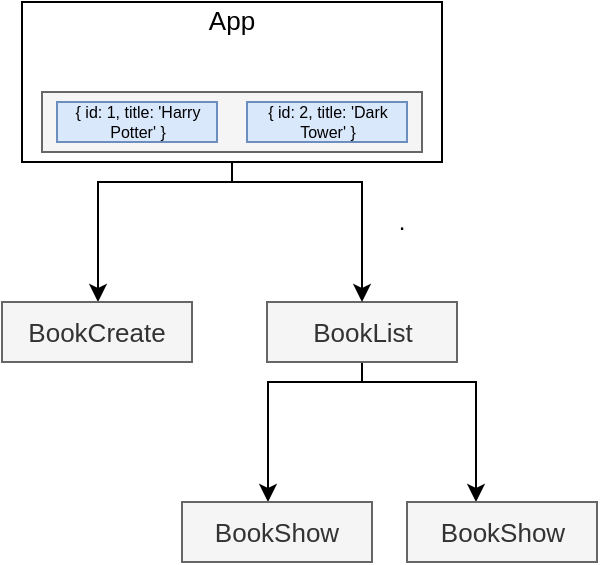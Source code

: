 <mxfile version="13.3.7" type="device" pages="18"><diagram id="YGaXcGijbciE9vvcqw4n" name="01 - tree"><mxGraphModel dx="572" dy="317" grid="1" gridSize="10" guides="1" tooltips="1" connect="1" arrows="1" fold="1" page="1" pageScale="1" pageWidth="1920" pageHeight="1200" math="0" shadow="0"><root><mxCell id="0"/><mxCell id="1" parent="0"/><mxCell id="5OytLoyU4-o0jnGqxLkS-16" style="edgeStyle=orthogonalEdgeStyle;rounded=0;orthogonalLoop=1;jettySize=auto;html=1;exitX=0.5;exitY=1;exitDx=0;exitDy=0;" edge="1" parent="1" source="5OytLoyU4-o0jnGqxLkS-3" target="5OytLoyU4-o0jnGqxLkS-9"><mxGeometry relative="1" as="geometry"><Array as="points"><mxPoint x="1050" y="510"/><mxPoint x="1003" y="510"/></Array></mxGeometry></mxCell><mxCell id="5OytLoyU4-o0jnGqxLkS-17" style="edgeStyle=orthogonalEdgeStyle;rounded=0;orthogonalLoop=1;jettySize=auto;html=1;exitX=0.5;exitY=1;exitDx=0;exitDy=0;" edge="1" parent="1" source="5OytLoyU4-o0jnGqxLkS-3" target="5OytLoyU4-o0jnGqxLkS-10"><mxGeometry relative="1" as="geometry"><Array as="points"><mxPoint x="1050" y="510"/><mxPoint x="1107" y="510"/></Array></mxGeometry></mxCell><mxCell id="5OytLoyU4-o0jnGqxLkS-3" value="BookList" style="rounded=0;whiteSpace=wrap;html=1;fontSize=13;align=center;fillColor=#f5f5f5;strokeColor=#666666;fontColor=#333333;" vertex="1" parent="1"><mxGeometry x="1002.5" y="470" width="95" height="30" as="geometry"/></mxCell><mxCell id="5OytLoyU4-o0jnGqxLkS-4" style="edgeStyle=orthogonalEdgeStyle;rounded=0;orthogonalLoop=1;jettySize=auto;html=1;exitX=0.5;exitY=1;exitDx=0;exitDy=0;entryX=0.5;entryY=0;entryDx=0;entryDy=0;fontSize=13;" edge="1" parent="1" source="5OytLoyU4-o0jnGqxLkS-5" target="5OytLoyU4-o0jnGqxLkS-3"><mxGeometry relative="1" as="geometry"><Array as="points"><mxPoint x="985" y="410"/><mxPoint x="1050" y="410"/></Array></mxGeometry></mxCell><mxCell id="5OytLoyU4-o0jnGqxLkS-19" style="edgeStyle=orthogonalEdgeStyle;rounded=0;orthogonalLoop=1;jettySize=auto;html=1;exitX=0.5;exitY=1;exitDx=0;exitDy=0;" edge="1" parent="1" source="5OytLoyU4-o0jnGqxLkS-5" target="5OytLoyU4-o0jnGqxLkS-18"><mxGeometry relative="1" as="geometry"><Array as="points"><mxPoint x="985" y="410"/><mxPoint x="918" y="410"/></Array></mxGeometry></mxCell><mxCell id="5OytLoyU4-o0jnGqxLkS-5" value="App&lt;br&gt;&lt;br&gt;&lt;br&gt;&lt;br&gt;&lt;br&gt;" style="rounded=0;whiteSpace=wrap;html=1;fontSize=13;align=center;" vertex="1" parent="1"><mxGeometry x="880" y="320" width="210" height="80" as="geometry"/></mxCell><mxCell id="5OytLoyU4-o0jnGqxLkS-6" value="" style="rounded=0;whiteSpace=wrap;html=1;fontSize=15;fillColor=#f5f5f5;strokeColor=#666666;fontColor=#333333;" vertex="1" parent="1"><mxGeometry x="890" y="365" width="190" height="30" as="geometry"/></mxCell><mxCell id="5OytLoyU4-o0jnGqxLkS-7" value="{ id: 1, title: 'Harry Potter' }" style="rounded=0;whiteSpace=wrap;html=1;fontSize=8;fillColor=#dae8fc;strokeColor=#6c8ebf;" vertex="1" parent="1"><mxGeometry x="897.5" y="370" width="80" height="20" as="geometry"/></mxCell><mxCell id="5OytLoyU4-o0jnGqxLkS-8" value="{ id: 2, title: 'Dark Tower' }" style="rounded=0;whiteSpace=wrap;html=1;fontSize=8;fillColor=#dae8fc;strokeColor=#6c8ebf;" vertex="1" parent="1"><mxGeometry x="992.5" y="370" width="80" height="20" as="geometry"/></mxCell><mxCell id="5OytLoyU4-o0jnGqxLkS-9" value="BookShow" style="rounded=0;whiteSpace=wrap;html=1;fontSize=13;align=center;fillColor=#f5f5f5;strokeColor=#666666;fontColor=#333333;" vertex="1" parent="1"><mxGeometry x="960" y="570" width="95" height="30" as="geometry"/></mxCell><mxCell id="5OytLoyU4-o0jnGqxLkS-10" value="BookShow" style="rounded=0;whiteSpace=wrap;html=1;fontSize=13;align=center;fillColor=#f5f5f5;strokeColor=#666666;fontColor=#333333;" vertex="1" parent="1"><mxGeometry x="1072.5" y="570" width="95" height="30" as="geometry"/></mxCell><mxCell id="5OytLoyU4-o0jnGqxLkS-18" value="BookCreate" style="rounded=0;whiteSpace=wrap;html=1;fontSize=13;align=center;fillColor=#f5f5f5;strokeColor=#666666;fontColor=#333333;" vertex="1" parent="1"><mxGeometry x="870" y="470" width="95" height="30" as="geometry"/></mxCell><mxCell id="5OytLoyU4-o0jnGqxLkS-38" value="." style="text;html=1;strokeColor=none;fillColor=none;align=center;verticalAlign=middle;whiteSpace=wrap;rounded=0;" vertex="1" parent="1"><mxGeometry x="1050" y="420" width="40" height="20" as="geometry"/></mxCell></root></mxGraphModel></diagram><diagram name="02 - tree" id="lRCLARI5nhkQEKDpWIvD"><mxGraphModel dx="599" dy="332" grid="1" gridSize="10" guides="1" tooltips="1" connect="1" arrows="1" fold="1" page="1" pageScale="1" pageWidth="1920" pageHeight="1200" math="0" shadow="0"><root><mxCell id="iTFrek8AQP2keIfnR1L4-0"/><mxCell id="iTFrek8AQP2keIfnR1L4-1" parent="iTFrek8AQP2keIfnR1L4-0"/><mxCell id="iTFrek8AQP2keIfnR1L4-2" style="edgeStyle=orthogonalEdgeStyle;rounded=0;orthogonalLoop=1;jettySize=auto;html=1;exitX=0.5;exitY=1;exitDx=0;exitDy=0;" edge="1" parent="iTFrek8AQP2keIfnR1L4-1" source="iTFrek8AQP2keIfnR1L4-4" target="iTFrek8AQP2keIfnR1L4-11"><mxGeometry relative="1" as="geometry"><Array as="points"><mxPoint x="1050" y="510"/><mxPoint x="1003" y="510"/></Array></mxGeometry></mxCell><mxCell id="iTFrek8AQP2keIfnR1L4-3" style="edgeStyle=orthogonalEdgeStyle;rounded=0;orthogonalLoop=1;jettySize=auto;html=1;exitX=0.5;exitY=1;exitDx=0;exitDy=0;" edge="1" parent="iTFrek8AQP2keIfnR1L4-1" source="iTFrek8AQP2keIfnR1L4-4" target="iTFrek8AQP2keIfnR1L4-12"><mxGeometry relative="1" as="geometry"><Array as="points"><mxPoint x="1050" y="510"/><mxPoint x="1107" y="510"/></Array></mxGeometry></mxCell><mxCell id="iTFrek8AQP2keIfnR1L4-4" value="BookList" style="rounded=0;whiteSpace=wrap;html=1;fontSize=13;align=center;fillColor=#f5f5f5;strokeColor=#666666;fontColor=#333333;" vertex="1" parent="iTFrek8AQP2keIfnR1L4-1"><mxGeometry x="1002.5" y="470" width="95" height="30" as="geometry"/></mxCell><mxCell id="iTFrek8AQP2keIfnR1L4-5" style="edgeStyle=orthogonalEdgeStyle;rounded=0;orthogonalLoop=1;jettySize=auto;html=1;exitX=0.5;exitY=1;exitDx=0;exitDy=0;entryX=0.5;entryY=0;entryDx=0;entryDy=0;fontSize=13;" edge="1" parent="iTFrek8AQP2keIfnR1L4-1" source="iTFrek8AQP2keIfnR1L4-7" target="iTFrek8AQP2keIfnR1L4-4"><mxGeometry relative="1" as="geometry"><Array as="points"><mxPoint x="985" y="410"/><mxPoint x="1050" y="410"/></Array></mxGeometry></mxCell><mxCell id="iTFrek8AQP2keIfnR1L4-6" style="edgeStyle=orthogonalEdgeStyle;rounded=0;orthogonalLoop=1;jettySize=auto;html=1;exitX=0.5;exitY=1;exitDx=0;exitDy=0;" edge="1" parent="iTFrek8AQP2keIfnR1L4-1" source="iTFrek8AQP2keIfnR1L4-7" target="iTFrek8AQP2keIfnR1L4-13"><mxGeometry relative="1" as="geometry"><Array as="points"><mxPoint x="985" y="410"/><mxPoint x="918" y="410"/></Array></mxGeometry></mxCell><mxCell id="iTFrek8AQP2keIfnR1L4-7" value="App&lt;br&gt;&lt;br&gt;&lt;br&gt;&lt;br&gt;&lt;br&gt;&lt;br&gt;" style="rounded=0;whiteSpace=wrap;html=1;fontSize=13;align=center;" vertex="1" parent="iTFrek8AQP2keIfnR1L4-1"><mxGeometry x="880" y="310" width="210" height="90" as="geometry"/></mxCell><mxCell id="iTFrek8AQP2keIfnR1L4-8" value="" style="rounded=0;whiteSpace=wrap;html=1;fontSize=15;fillColor=#f5f5f5;strokeColor=#666666;fontColor=#333333;" vertex="1" parent="iTFrek8AQP2keIfnR1L4-1"><mxGeometry x="890" y="365" width="190" height="30" as="geometry"/></mxCell><mxCell id="iTFrek8AQP2keIfnR1L4-9" value="{ id: 1, title: 'Harry Potter' }" style="rounded=0;whiteSpace=wrap;html=1;fontSize=8;fillColor=#dae8fc;strokeColor=#6c8ebf;" vertex="1" parent="iTFrek8AQP2keIfnR1L4-1"><mxGeometry x="897.5" y="370" width="80" height="20" as="geometry"/></mxCell><mxCell id="iTFrek8AQP2keIfnR1L4-10" value="{ id: 2, title: 'Dark Tower' }" style="rounded=0;whiteSpace=wrap;html=1;fontSize=8;fillColor=#dae8fc;strokeColor=#6c8ebf;" vertex="1" parent="iTFrek8AQP2keIfnR1L4-1"><mxGeometry x="992.5" y="370" width="80" height="20" as="geometry"/></mxCell><mxCell id="iTFrek8AQP2keIfnR1L4-11" value="BookShow" style="rounded=0;whiteSpace=wrap;html=1;fontSize=13;align=center;fillColor=#f5f5f5;strokeColor=#666666;fontColor=#333333;" vertex="1" parent="iTFrek8AQP2keIfnR1L4-1"><mxGeometry x="960" y="570" width="95" height="30" as="geometry"/></mxCell><mxCell id="iTFrek8AQP2keIfnR1L4-12" value="BookShow" style="rounded=0;whiteSpace=wrap;html=1;fontSize=13;align=center;fillColor=#f5f5f5;strokeColor=#666666;fontColor=#333333;" vertex="1" parent="iTFrek8AQP2keIfnR1L4-1"><mxGeometry x="1065" y="570" width="95" height="30" as="geometry"/></mxCell><mxCell id="iTFrek8AQP2keIfnR1L4-13" value="BookCreate" style="rounded=0;whiteSpace=wrap;html=1;fontSize=13;align=center;fillColor=#f5f5f5;strokeColor=#666666;fontColor=#333333;" vertex="1" parent="iTFrek8AQP2keIfnR1L4-1"><mxGeometry x="870" y="470" width="95" height="30" as="geometry"/></mxCell><mxCell id="iTFrek8AQP2keIfnR1L4-14" value="onDelete" style="text;html=1;strokeColor=none;fillColor=none;align=center;verticalAlign=middle;whiteSpace=wrap;rounded=0;" vertex="1" parent="iTFrek8AQP2keIfnR1L4-1"><mxGeometry x="1050" y="420" width="40" height="20" as="geometry"/></mxCell><mxCell id="qRyXwwfMRsiOwk8USJJv-3" style="edgeStyle=orthogonalEdgeStyle;rounded=0;orthogonalLoop=1;jettySize=auto;html=1;exitX=1;exitY=0.5;exitDx=0;exitDy=0;entryX=0.895;entryY=0.005;entryDx=0;entryDy=0;entryPerimeter=0;" edge="1" parent="iTFrek8AQP2keIfnR1L4-1" source="iTFrek8AQP2keIfnR1L4-15" target="iTFrek8AQP2keIfnR1L4-8"><mxGeometry relative="1" as="geometry"/></mxCell><mxCell id="iTFrek8AQP2keIfnR1L4-15" value="deleteBookById(id)" style="rounded=0;whiteSpace=wrap;html=1;fillColor=#d5e8d4;strokeColor=#82b366;" vertex="1" parent="iTFrek8AQP2keIfnR1L4-1"><mxGeometry x="930" y="330" width="110" height="25" as="geometry"/></mxCell><mxCell id="qRyXwwfMRsiOwk8USJJv-0" value="deleteBookById(id)" style="rounded=0;whiteSpace=wrap;html=1;fillColor=#d5e8d4;strokeColor=#82b366;" vertex="1" parent="iTFrek8AQP2keIfnR1L4-1"><mxGeometry x="1050" y="440" width="110" height="25" as="geometry"/></mxCell><mxCell id="qRyXwwfMRsiOwk8USJJv-1" value="deleteBookById(id)" style="rounded=0;whiteSpace=wrap;html=1;fillColor=#d5e8d4;strokeColor=#82b366;" vertex="1" parent="iTFrek8AQP2keIfnR1L4-1"><mxGeometry x="977.5" y="530" width="110" height="25" as="geometry"/></mxCell><mxCell id="qRyXwwfMRsiOwk8USJJv-2" value="deleteBookById(id)" style="rounded=0;whiteSpace=wrap;html=1;fillColor=#d5e8d4;strokeColor=#82b366;" vertex="1" parent="iTFrek8AQP2keIfnR1L4-1"><mxGeometry x="1107" y="520" width="110" height="25" as="geometry"/></mxCell><mxCell id="qRyXwwfMRsiOwk8USJJv-4" value="onDelete" style="text;html=1;strokeColor=none;fillColor=none;align=center;verticalAlign=middle;whiteSpace=wrap;rounded=0;" vertex="1" parent="iTFrek8AQP2keIfnR1L4-1"><mxGeometry x="1010" y="510" width="40" height="20" as="geometry"/></mxCell><mxCell id="qRyXwwfMRsiOwk8USJJv-5" value="onDelete" style="text;html=1;strokeColor=none;fillColor=none;align=center;verticalAlign=middle;whiteSpace=wrap;rounded=0;" vertex="1" parent="iTFrek8AQP2keIfnR1L4-1"><mxGeometry x="1120" y="500" width="40" height="20" as="geometry"/></mxCell></root></mxGraphModel></diagram><diagram name="05 - conditional" id="ITtEAZv8eluy42UOcGgR"><mxGraphModel dx="674" dy="374" grid="1" gridSize="10" guides="1" tooltips="1" connect="1" arrows="1" fold="1" page="1" pageScale="1" pageWidth="1920" pageHeight="1200" math="0" shadow="0"><root><mxCell id="Zin91PLNOfDVMFjzPTd7-0"/><mxCell id="Zin91PLNOfDVMFjzPTd7-1" parent="Zin91PLNOfDVMFjzPTd7-0"/><mxCell id="Zin91PLNOfDVMFjzPTd7-2" value="" style="strokeWidth=1;shadow=0;dashed=0;align=center;html=1;shape=mxgraph.mockup.containers.browserWindow;rSize=0;strokeColor=#666666;strokeColor2=#008cff;strokeColor3=#c4c4c4;mainText=,;recursiveResize=0;" vertex="1" parent="Zin91PLNOfDVMFjzPTd7-1"><mxGeometry x="640" y="340" width="360" height="410" as="geometry"/></mxCell><mxCell id="Zin91PLNOfDVMFjzPTd7-3" value="Page 1" style="strokeWidth=1;shadow=0;dashed=0;align=center;html=1;shape=mxgraph.mockup.containers.anchor;fontSize=17;fontColor=#666666;align=left;" vertex="1" parent="Zin91PLNOfDVMFjzPTd7-2"><mxGeometry x="60" y="12" width="110" height="26" as="geometry"/></mxCell><mxCell id="Zin91PLNOfDVMFjzPTd7-4" value="" style="strokeWidth=1;shadow=0;dashed=0;align=center;html=1;shape=mxgraph.mockup.containers.anchor;rSize=0;fontSize=17;fontColor=#666666;align=left;" vertex="1" parent="Zin91PLNOfDVMFjzPTd7-2"><mxGeometry x="130" y="60" width="250" height="26" as="geometry"/></mxCell><mxCell id="Zin91PLNOfDVMFjzPTd7-5" value="Reading List" style="text;html=1;strokeColor=none;fillColor=none;align=left;verticalAlign=middle;whiteSpace=wrap;rounded=0;fontSize=16;" vertex="1" parent="Zin91PLNOfDVMFjzPTd7-2"><mxGeometry x="10" y="117" width="150" height="20" as="geometry"/></mxCell><mxCell id="Zin91PLNOfDVMFjzPTd7-6" value="" style="rounded=0;whiteSpace=wrap;html=1;" vertex="1" parent="Zin91PLNOfDVMFjzPTd7-2"><mxGeometry y="310" width="360" height="100" as="geometry"/></mxCell><mxCell id="Zin91PLNOfDVMFjzPTd7-7" value="Add a Book" style="text;html=1;strokeColor=none;fillColor=none;align=left;verticalAlign=middle;whiteSpace=wrap;rounded=0;fontSize=18;" vertex="1" parent="Zin91PLNOfDVMFjzPTd7-2"><mxGeometry x="20" y="314" width="100" height="20" as="geometry"/></mxCell><mxCell id="Zin91PLNOfDVMFjzPTd7-8" value="Title" style="text;html=1;strokeColor=none;fillColor=none;align=left;verticalAlign=middle;whiteSpace=wrap;rounded=0;" vertex="1" parent="Zin91PLNOfDVMFjzPTd7-2"><mxGeometry x="20" y="334" width="100" height="20" as="geometry"/></mxCell><mxCell id="Zin91PLNOfDVMFjzPTd7-9" value="" style="rounded=0;whiteSpace=wrap;html=1;fontSize=18;align=left;" vertex="1" parent="Zin91PLNOfDVMFjzPTd7-2"><mxGeometry x="20" y="354" width="120" height="20" as="geometry"/></mxCell><mxCell id="Zin91PLNOfDVMFjzPTd7-10" value="Submit" style="rounded=1;whiteSpace=wrap;html=1;fontSize=12;align=center;" vertex="1" parent="Zin91PLNOfDVMFjzPTd7-2"><mxGeometry x="20" y="382" width="70" height="20" as="geometry"/></mxCell><mxCell id="Zin91PLNOfDVMFjzPTd7-11" value="" style="rounded=0;whiteSpace=wrap;html=1;fontSize=16;align=left;" vertex="1" parent="Zin91PLNOfDVMFjzPTd7-2"><mxGeometry x="10" y="150" width="100" height="110" as="geometry"/></mxCell><mxCell id="Zin91PLNOfDVMFjzPTd7-12" value="" style="rounded=0;whiteSpace=wrap;html=1;fontSize=16;align=left;" vertex="1" parent="Zin91PLNOfDVMFjzPTd7-2"><mxGeometry x="130" y="150" width="100" height="110" as="geometry"/></mxCell><mxCell id="Zin91PLNOfDVMFjzPTd7-13" value="Harry Potter" style="text;html=1;strokeColor=none;fillColor=none;align=center;verticalAlign=middle;whiteSpace=wrap;rounded=0;fontSize=14;" vertex="1" parent="Zin91PLNOfDVMFjzPTd7-2"><mxGeometry y="230" width="110" height="20" as="geometry"/></mxCell><mxCell id="Zin91PLNOfDVMFjzPTd7-14" value="Hunger Games" style="text;html=1;strokeColor=none;fillColor=none;align=left;verticalAlign=middle;whiteSpace=wrap;rounded=0;fontSize=14;" vertex="1" parent="Zin91PLNOfDVMFjzPTd7-2"><mxGeometry x="130" y="230" width="102" height="20" as="geometry"/></mxCell><mxCell id="Zin91PLNOfDVMFjzPTd7-15" value="" style="rounded=0;whiteSpace=wrap;html=1;fontSize=16;align=left;" vertex="1" parent="Zin91PLNOfDVMFjzPTd7-2"><mxGeometry x="250" y="150" width="100" height="110" as="geometry"/></mxCell><mxCell id="Zin91PLNOfDVMFjzPTd7-16" value="Ulysses" style="text;html=1;strokeColor=none;fillColor=none;align=left;verticalAlign=middle;whiteSpace=wrap;rounded=0;fontSize=14;" vertex="1" parent="Zin91PLNOfDVMFjzPTd7-2"><mxGeometry x="250" y="230" width="102" height="20" as="geometry"/></mxCell><mxCell id="Zin91PLNOfDVMFjzPTd7-17" value="X" style="text;html=1;strokeColor=none;fillColor=none;align=center;verticalAlign=middle;whiteSpace=wrap;rounded=0;fontSize=14;" vertex="1" parent="Zin91PLNOfDVMFjzPTd7-2"><mxGeometry x="90" y="148" width="20" height="20" as="geometry"/></mxCell><mxCell id="Zin91PLNOfDVMFjzPTd7-18" value="X" style="text;html=1;strokeColor=none;fillColor=none;align=center;verticalAlign=middle;whiteSpace=wrap;rounded=0;fontSize=14;" vertex="1" parent="Zin91PLNOfDVMFjzPTd7-2"><mxGeometry x="210" y="148" width="20" height="20" as="geometry"/></mxCell><mxCell id="Zin91PLNOfDVMFjzPTd7-19" value="X" style="text;html=1;strokeColor=none;fillColor=none;align=center;verticalAlign=middle;whiteSpace=wrap;rounded=0;fontSize=14;" vertex="1" parent="Zin91PLNOfDVMFjzPTd7-2"><mxGeometry x="330" y="148" width="20" height="20" as="geometry"/></mxCell><mxCell id="Zin91PLNOfDVMFjzPTd7-20" value="✎" style="text;html=1;strokeColor=none;fillColor=none;align=center;verticalAlign=middle;whiteSpace=wrap;rounded=0;fontSize=14;" vertex="1" parent="Zin91PLNOfDVMFjzPTd7-2"><mxGeometry x="75" y="148" width="20" height="20" as="geometry"/></mxCell><mxCell id="Zin91PLNOfDVMFjzPTd7-21" value="✎" style="text;html=1;strokeColor=none;fillColor=none;align=center;verticalAlign=middle;whiteSpace=wrap;rounded=0;fontSize=14;" vertex="1" parent="Zin91PLNOfDVMFjzPTd7-2"><mxGeometry x="195" y="148" width="20" height="20" as="geometry"/></mxCell><mxCell id="Zin91PLNOfDVMFjzPTd7-22" value="✎" style="text;html=1;strokeColor=none;fillColor=none;align=center;verticalAlign=middle;whiteSpace=wrap;rounded=0;fontSize=14;" vertex="1" parent="Zin91PLNOfDVMFjzPTd7-2"><mxGeometry x="315" y="148" width="20" height="20" as="geometry"/></mxCell><mxCell id="Zin91PLNOfDVMFjzPTd7-23" value="" style="outlineConnect=0;fontColor=#232F3E;gradientColor=none;strokeColor=none;dashed=0;verticalLabelPosition=bottom;verticalAlign=top;align=center;html=1;fontSize=12;fontStyle=0;aspect=fixed;pointerEvents=1;shape=mxgraph.aws4.container_registry_image;fillColor=#000000;" vertex="1" parent="Zin91PLNOfDVMFjzPTd7-2"><mxGeometry x="20" y="168" width="48" height="48" as="geometry"/></mxCell><mxCell id="Zin91PLNOfDVMFjzPTd7-24" value="" style="outlineConnect=0;fontColor=#232F3E;gradientColor=none;strokeColor=none;dashed=0;verticalLabelPosition=bottom;verticalAlign=top;align=center;html=1;fontSize=12;fontStyle=0;aspect=fixed;pointerEvents=1;shape=mxgraph.aws4.container_registry_image;fillColor=#000000;" vertex="1" parent="Zin91PLNOfDVMFjzPTd7-2"><mxGeometry x="140" y="168" width="48" height="48" as="geometry"/></mxCell><mxCell id="Zin91PLNOfDVMFjzPTd7-25" value="" style="outlineConnect=0;fontColor=#232F3E;gradientColor=none;strokeColor=none;dashed=0;verticalLabelPosition=bottom;verticalAlign=top;align=center;html=1;fontSize=12;fontStyle=0;aspect=fixed;pointerEvents=1;shape=mxgraph.aws4.container_registry_image;fillColor=#000000;" vertex="1" parent="Zin91PLNOfDVMFjzPTd7-2"><mxGeometry x="260" y="168" width="48" height="48" as="geometry"/></mxCell><mxCell id="Zin91PLNOfDVMFjzPTd7-26" value="" style="strokeWidth=1;shadow=0;dashed=0;align=center;html=1;shape=mxgraph.mockup.containers.browserWindow;rSize=0;strokeColor=#666666;strokeColor2=#008cff;strokeColor3=#c4c4c4;mainText=,;recursiveResize=0;" vertex="1" parent="Zin91PLNOfDVMFjzPTd7-1"><mxGeometry x="1070" y="340" width="360" height="310" as="geometry"/></mxCell><mxCell id="Zin91PLNOfDVMFjzPTd7-27" value="Page 1" style="strokeWidth=1;shadow=0;dashed=0;align=center;html=1;shape=mxgraph.mockup.containers.anchor;fontSize=17;fontColor=#666666;align=left;" vertex="1" parent="Zin91PLNOfDVMFjzPTd7-26"><mxGeometry x="60" y="12" width="110" height="26" as="geometry"/></mxCell><mxCell id="Zin91PLNOfDVMFjzPTd7-28" value="" style="strokeWidth=1;shadow=0;dashed=0;align=center;html=1;shape=mxgraph.mockup.containers.anchor;rSize=0;fontSize=17;fontColor=#666666;align=left;" vertex="1" parent="Zin91PLNOfDVMFjzPTd7-26"><mxGeometry x="130" y="60" width="250" height="26" as="geometry"/></mxCell><mxCell id="Zin91PLNOfDVMFjzPTd7-29" value="Reading List" style="text;html=1;strokeColor=none;fillColor=none;align=left;verticalAlign=middle;whiteSpace=wrap;rounded=0;fontSize=16;" vertex="1" parent="Zin91PLNOfDVMFjzPTd7-26"><mxGeometry x="10" y="117" width="150" height="20" as="geometry"/></mxCell><mxCell id="Zin91PLNOfDVMFjzPTd7-35" value="" style="rounded=0;whiteSpace=wrap;html=1;fontSize=16;align=left;" vertex="1" parent="Zin91PLNOfDVMFjzPTd7-26"><mxGeometry x="10" y="150" width="100" height="110" as="geometry"/></mxCell><mxCell id="Zin91PLNOfDVMFjzPTd7-36" value="" style="rounded=0;whiteSpace=wrap;html=1;fontSize=16;align=left;" vertex="1" parent="Zin91PLNOfDVMFjzPTd7-26"><mxGeometry x="130" y="150" width="100" height="110" as="geometry"/></mxCell><mxCell id="Zin91PLNOfDVMFjzPTd7-37" value="Harry Potter" style="text;html=1;strokeColor=none;fillColor=none;align=center;verticalAlign=middle;whiteSpace=wrap;rounded=0;fontSize=14;" vertex="1" parent="Zin91PLNOfDVMFjzPTd7-26"><mxGeometry y="230" width="110" height="20" as="geometry"/></mxCell><mxCell id="Zin91PLNOfDVMFjzPTd7-38" value="Hunger Games" style="text;html=1;strokeColor=none;fillColor=none;align=left;verticalAlign=middle;whiteSpace=wrap;rounded=0;fontSize=14;" vertex="1" parent="Zin91PLNOfDVMFjzPTd7-26"><mxGeometry x="130" y="230" width="102" height="20" as="geometry"/></mxCell><mxCell id="Zin91PLNOfDVMFjzPTd7-39" value="" style="rounded=0;whiteSpace=wrap;html=1;fontSize=16;align=left;" vertex="1" parent="Zin91PLNOfDVMFjzPTd7-26"><mxGeometry x="240" y="150" width="110" height="150" as="geometry"/></mxCell><mxCell id="Zin91PLNOfDVMFjzPTd7-40" value="X" style="text;html=1;strokeColor=none;fillColor=none;align=center;verticalAlign=middle;whiteSpace=wrap;rounded=0;fontSize=14;" vertex="1" parent="Zin91PLNOfDVMFjzPTd7-26"><mxGeometry x="90" y="148" width="20" height="20" as="geometry"/></mxCell><mxCell id="Zin91PLNOfDVMFjzPTd7-41" value="X" style="text;html=1;strokeColor=none;fillColor=none;align=center;verticalAlign=middle;whiteSpace=wrap;rounded=0;fontSize=14;" vertex="1" parent="Zin91PLNOfDVMFjzPTd7-26"><mxGeometry x="210" y="148" width="20" height="20" as="geometry"/></mxCell><mxCell id="Zin91PLNOfDVMFjzPTd7-42" value="X" style="text;html=1;strokeColor=none;fillColor=none;align=center;verticalAlign=middle;whiteSpace=wrap;rounded=0;fontSize=14;" vertex="1" parent="Zin91PLNOfDVMFjzPTd7-26"><mxGeometry x="330" y="148" width="20" height="20" as="geometry"/></mxCell><mxCell id="Zin91PLNOfDVMFjzPTd7-43" value="✎" style="text;html=1;strokeColor=none;fillColor=none;align=center;verticalAlign=middle;whiteSpace=wrap;rounded=0;fontSize=14;" vertex="1" parent="Zin91PLNOfDVMFjzPTd7-26"><mxGeometry x="75" y="148" width="20" height="20" as="geometry"/></mxCell><mxCell id="Zin91PLNOfDVMFjzPTd7-44" value="✎" style="text;html=1;strokeColor=none;fillColor=none;align=center;verticalAlign=middle;whiteSpace=wrap;rounded=0;fontSize=14;" vertex="1" parent="Zin91PLNOfDVMFjzPTd7-26"><mxGeometry x="195" y="148" width="20" height="20" as="geometry"/></mxCell><mxCell id="Zin91PLNOfDVMFjzPTd7-45" value="✎" style="text;html=1;strokeColor=none;fillColor=none;align=center;verticalAlign=middle;whiteSpace=wrap;rounded=0;fontSize=14;" vertex="1" parent="Zin91PLNOfDVMFjzPTd7-26"><mxGeometry x="315" y="148" width="20" height="20" as="geometry"/></mxCell><mxCell id="Zin91PLNOfDVMFjzPTd7-46" value="" style="outlineConnect=0;fontColor=#232F3E;gradientColor=none;strokeColor=none;dashed=0;verticalLabelPosition=bottom;verticalAlign=top;align=center;html=1;fontSize=12;fontStyle=0;aspect=fixed;pointerEvents=1;shape=mxgraph.aws4.container_registry_image;fillColor=#000000;" vertex="1" parent="Zin91PLNOfDVMFjzPTd7-26"><mxGeometry x="20" y="168" width="48" height="48" as="geometry"/></mxCell><mxCell id="Zin91PLNOfDVMFjzPTd7-47" value="" style="outlineConnect=0;fontColor=#232F3E;gradientColor=none;strokeColor=none;dashed=0;verticalLabelPosition=bottom;verticalAlign=top;align=center;html=1;fontSize=12;fontStyle=0;aspect=fixed;pointerEvents=1;shape=mxgraph.aws4.container_registry_image;fillColor=#000000;" vertex="1" parent="Zin91PLNOfDVMFjzPTd7-26"><mxGeometry x="140" y="168" width="48" height="48" as="geometry"/></mxCell><mxCell id="Zin91PLNOfDVMFjzPTd7-48" value="" style="outlineConnect=0;fontColor=#232F3E;gradientColor=none;strokeColor=none;dashed=0;verticalLabelPosition=bottom;verticalAlign=top;align=center;html=1;fontSize=12;fontStyle=0;aspect=fixed;pointerEvents=1;shape=mxgraph.aws4.container_registry_image;fillColor=#000000;" vertex="1" parent="Zin91PLNOfDVMFjzPTd7-26"><mxGeometry x="260" y="168" width="48" height="48" as="geometry"/></mxCell><mxCell id="Zin91PLNOfDVMFjzPTd7-49" value="Title" style="text;html=1;strokeColor=none;fillColor=none;align=left;verticalAlign=middle;whiteSpace=wrap;rounded=0;" vertex="1" parent="Zin91PLNOfDVMFjzPTd7-26"><mxGeometry x="245" y="219" width="100" height="20" as="geometry"/></mxCell><mxCell id="Zin91PLNOfDVMFjzPTd7-50" value="Ulysses 223" style="rounded=0;whiteSpace=wrap;html=1;fontSize=14;align=left;spacingLeft=2;" vertex="1" parent="Zin91PLNOfDVMFjzPTd7-26"><mxGeometry x="246" y="239" width="94" height="20" as="geometry"/></mxCell><mxCell id="Zin91PLNOfDVMFjzPTd7-51" value="Save" style="rounded=1;whiteSpace=wrap;html=1;fontSize=12;align=center;" vertex="1" parent="Zin91PLNOfDVMFjzPTd7-26"><mxGeometry x="246" y="267" width="70" height="20" as="geometry"/></mxCell><mxCell id="Zin91PLNOfDVMFjzPTd7-52" value="" style="rounded=0;whiteSpace=wrap;html=1;fillColor=#ffe6cc;strokeColor=#d79b00;opacity=50;" vertex="1" parent="Zin91PLNOfDVMFjzPTd7-26"><mxGeometry x="232" y="219" width="125" height="83" as="geometry"/></mxCell><mxCell id="Zin91PLNOfDVMFjzPTd7-55" style="edgeStyle=orthogonalEdgeStyle;rounded=0;orthogonalLoop=1;jettySize=auto;html=1;exitX=0.5;exitY=0;exitDx=0;exitDy=0;entryX=0.339;entryY=0.954;entryDx=0;entryDy=0;entryPerimeter=0;fontSize=21;strokeWidth=2;fillColor=#ffe6cc;strokeColor=#d79b00;" edge="1" parent="Zin91PLNOfDVMFjzPTd7-1" source="Zin91PLNOfDVMFjzPTd7-54" target="Zin91PLNOfDVMFjzPTd7-36"><mxGeometry relative="1" as="geometry"><Array as="points"><mxPoint x="1300" y="670"/><mxPoint x="1234" y="670"/></Array></mxGeometry></mxCell><mxCell id="Zin91PLNOfDVMFjzPTd7-56" style="edgeStyle=orthogonalEdgeStyle;rounded=0;orthogonalLoop=1;jettySize=auto;html=1;exitX=0.5;exitY=0;exitDx=0;exitDy=0;entryX=0.5;entryY=1;entryDx=0;entryDy=0;strokeWidth=2;fontSize=21;fillColor=#ffe6cc;strokeColor=#d79b00;" edge="1" parent="Zin91PLNOfDVMFjzPTd7-1" source="Zin91PLNOfDVMFjzPTd7-54" target="Zin91PLNOfDVMFjzPTd7-52"><mxGeometry relative="1" as="geometry"><Array as="points"><mxPoint x="1300" y="670"/><mxPoint x="1365" y="670"/></Array></mxGeometry></mxCell><mxCell id="Zin91PLNOfDVMFjzPTd7-54" value="Need to show &lt;i&gt;either&lt;/i&gt;&amp;nbsp;the title of the book &lt;i&gt;or&lt;/i&gt;&amp;nbsp;BookEdit" style="rounded=0;whiteSpace=wrap;html=1;fillColor=#ffe6cc;strokeColor=#d79b00;fontSize=21;" vertex="1" parent="Zin91PLNOfDVMFjzPTd7-1"><mxGeometry x="1200" y="700" width="200" height="90" as="geometry"/></mxCell></root></mxGraphModel></diagram><diagram name="06 - state" id="4vGWJxty6v1BCgFhei_n"><mxGraphModel dx="629" dy="349" grid="1" gridSize="10" guides="1" tooltips="1" connect="1" arrows="1" fold="1" page="1" pageScale="1" pageWidth="1920" pageHeight="1200" math="0" shadow="0"><root><mxCell id="XoDWZ-WpkbKQefr0nWUv-0"/><mxCell id="XoDWZ-WpkbKQefr0nWUv-1" parent="XoDWZ-WpkbKQefr0nWUv-0"/><mxCell id="XoDWZ-WpkbKQefr0nWUv-2" value="" style="strokeWidth=1;shadow=0;dashed=0;align=center;html=1;shape=mxgraph.mockup.containers.browserWindow;rSize=0;strokeColor=#666666;strokeColor2=#008cff;strokeColor3=#c4c4c4;mainText=,;recursiveResize=0;" vertex="1" parent="XoDWZ-WpkbKQefr0nWUv-1"><mxGeometry x="560" y="340" width="360" height="410" as="geometry"/></mxCell><mxCell id="XoDWZ-WpkbKQefr0nWUv-3" value="Page 1" style="strokeWidth=1;shadow=0;dashed=0;align=center;html=1;shape=mxgraph.mockup.containers.anchor;fontSize=17;fontColor=#666666;align=left;" vertex="1" parent="XoDWZ-WpkbKQefr0nWUv-2"><mxGeometry x="60" y="12" width="110" height="26" as="geometry"/></mxCell><mxCell id="XoDWZ-WpkbKQefr0nWUv-4" value="" style="strokeWidth=1;shadow=0;dashed=0;align=center;html=1;shape=mxgraph.mockup.containers.anchor;rSize=0;fontSize=17;fontColor=#666666;align=left;" vertex="1" parent="XoDWZ-WpkbKQefr0nWUv-2"><mxGeometry x="130" y="60" width="250" height="26" as="geometry"/></mxCell><mxCell id="XoDWZ-WpkbKQefr0nWUv-5" value="Reading List" style="text;html=1;strokeColor=none;fillColor=none;align=left;verticalAlign=middle;whiteSpace=wrap;rounded=0;fontSize=16;" vertex="1" parent="XoDWZ-WpkbKQefr0nWUv-2"><mxGeometry x="10" y="117" width="150" height="20" as="geometry"/></mxCell><mxCell id="XoDWZ-WpkbKQefr0nWUv-6" value="" style="rounded=0;whiteSpace=wrap;html=1;" vertex="1" parent="XoDWZ-WpkbKQefr0nWUv-2"><mxGeometry y="310" width="360" height="100" as="geometry"/></mxCell><mxCell id="XoDWZ-WpkbKQefr0nWUv-7" value="Add a Book" style="text;html=1;strokeColor=none;fillColor=none;align=left;verticalAlign=middle;whiteSpace=wrap;rounded=0;fontSize=18;" vertex="1" parent="XoDWZ-WpkbKQefr0nWUv-2"><mxGeometry x="20" y="314" width="100" height="20" as="geometry"/></mxCell><mxCell id="XoDWZ-WpkbKQefr0nWUv-8" value="Title" style="text;html=1;strokeColor=none;fillColor=none;align=left;verticalAlign=middle;whiteSpace=wrap;rounded=0;" vertex="1" parent="XoDWZ-WpkbKQefr0nWUv-2"><mxGeometry x="20" y="334" width="100" height="20" as="geometry"/></mxCell><mxCell id="XoDWZ-WpkbKQefr0nWUv-9" value="" style="rounded=0;whiteSpace=wrap;html=1;fontSize=18;align=left;" vertex="1" parent="XoDWZ-WpkbKQefr0nWUv-2"><mxGeometry x="20" y="354" width="120" height="20" as="geometry"/></mxCell><mxCell id="XoDWZ-WpkbKQefr0nWUv-10" value="Submit" style="rounded=1;whiteSpace=wrap;html=1;fontSize=12;align=center;" vertex="1" parent="XoDWZ-WpkbKQefr0nWUv-2"><mxGeometry x="20" y="382" width="70" height="20" as="geometry"/></mxCell><mxCell id="XoDWZ-WpkbKQefr0nWUv-11" value="" style="rounded=0;whiteSpace=wrap;html=1;fontSize=16;align=left;" vertex="1" parent="XoDWZ-WpkbKQefr0nWUv-2"><mxGeometry x="10" y="150" width="100" height="110" as="geometry"/></mxCell><mxCell id="XoDWZ-WpkbKQefr0nWUv-12" value="" style="rounded=0;whiteSpace=wrap;html=1;fontSize=16;align=left;" vertex="1" parent="XoDWZ-WpkbKQefr0nWUv-2"><mxGeometry x="130" y="150" width="100" height="110" as="geometry"/></mxCell><mxCell id="XoDWZ-WpkbKQefr0nWUv-13" value="Harry Potter" style="text;html=1;strokeColor=none;fillColor=none;align=center;verticalAlign=middle;whiteSpace=wrap;rounded=0;fontSize=14;" vertex="1" parent="XoDWZ-WpkbKQefr0nWUv-2"><mxGeometry y="230" width="110" height="20" as="geometry"/></mxCell><mxCell id="XoDWZ-WpkbKQefr0nWUv-14" value="Hunger Games" style="text;html=1;strokeColor=none;fillColor=none;align=left;verticalAlign=middle;whiteSpace=wrap;rounded=0;fontSize=14;" vertex="1" parent="XoDWZ-WpkbKQefr0nWUv-2"><mxGeometry x="130" y="230" width="102" height="20" as="geometry"/></mxCell><mxCell id="XoDWZ-WpkbKQefr0nWUv-15" value="" style="rounded=0;whiteSpace=wrap;html=1;fontSize=16;align=left;" vertex="1" parent="XoDWZ-WpkbKQefr0nWUv-2"><mxGeometry x="250" y="150" width="100" height="110" as="geometry"/></mxCell><mxCell id="XoDWZ-WpkbKQefr0nWUv-16" value="Ulysses" style="text;html=1;strokeColor=none;fillColor=none;align=left;verticalAlign=middle;whiteSpace=wrap;rounded=0;fontSize=14;" vertex="1" parent="XoDWZ-WpkbKQefr0nWUv-2"><mxGeometry x="250" y="230" width="102" height="20" as="geometry"/></mxCell><mxCell id="XoDWZ-WpkbKQefr0nWUv-17" value="X" style="text;html=1;strokeColor=none;fillColor=none;align=center;verticalAlign=middle;whiteSpace=wrap;rounded=0;fontSize=14;" vertex="1" parent="XoDWZ-WpkbKQefr0nWUv-2"><mxGeometry x="90" y="148" width="20" height="20" as="geometry"/></mxCell><mxCell id="XoDWZ-WpkbKQefr0nWUv-18" value="X" style="text;html=1;strokeColor=none;fillColor=none;align=center;verticalAlign=middle;whiteSpace=wrap;rounded=0;fontSize=14;" vertex="1" parent="XoDWZ-WpkbKQefr0nWUv-2"><mxGeometry x="210" y="148" width="20" height="20" as="geometry"/></mxCell><mxCell id="XoDWZ-WpkbKQefr0nWUv-19" value="X" style="text;html=1;strokeColor=none;fillColor=none;align=center;verticalAlign=middle;whiteSpace=wrap;rounded=0;fontSize=14;" vertex="1" parent="XoDWZ-WpkbKQefr0nWUv-2"><mxGeometry x="330" y="148" width="20" height="20" as="geometry"/></mxCell><mxCell id="XoDWZ-WpkbKQefr0nWUv-20" value="✎" style="text;html=1;strokeColor=none;fillColor=none;align=center;verticalAlign=middle;whiteSpace=wrap;rounded=0;fontSize=14;" vertex="1" parent="XoDWZ-WpkbKQefr0nWUv-2"><mxGeometry x="75" y="148" width="20" height="20" as="geometry"/></mxCell><mxCell id="XoDWZ-WpkbKQefr0nWUv-21" value="✎" style="text;html=1;strokeColor=none;fillColor=none;align=center;verticalAlign=middle;whiteSpace=wrap;rounded=0;fontSize=14;" vertex="1" parent="XoDWZ-WpkbKQefr0nWUv-2"><mxGeometry x="195" y="148" width="20" height="20" as="geometry"/></mxCell><mxCell id="XoDWZ-WpkbKQefr0nWUv-22" value="✎" style="text;html=1;strokeColor=none;fillColor=none;align=center;verticalAlign=middle;whiteSpace=wrap;rounded=0;fontSize=14;" vertex="1" parent="XoDWZ-WpkbKQefr0nWUv-2"><mxGeometry x="315" y="148" width="20" height="20" as="geometry"/></mxCell><mxCell id="XoDWZ-WpkbKQefr0nWUv-23" value="" style="outlineConnect=0;fontColor=#232F3E;gradientColor=none;strokeColor=none;dashed=0;verticalLabelPosition=bottom;verticalAlign=top;align=center;html=1;fontSize=12;fontStyle=0;aspect=fixed;pointerEvents=1;shape=mxgraph.aws4.container_registry_image;fillColor=#000000;" vertex="1" parent="XoDWZ-WpkbKQefr0nWUv-2"><mxGeometry x="20" y="168" width="48" height="48" as="geometry"/></mxCell><mxCell id="XoDWZ-WpkbKQefr0nWUv-24" value="" style="outlineConnect=0;fontColor=#232F3E;gradientColor=none;strokeColor=none;dashed=0;verticalLabelPosition=bottom;verticalAlign=top;align=center;html=1;fontSize=12;fontStyle=0;aspect=fixed;pointerEvents=1;shape=mxgraph.aws4.container_registry_image;fillColor=#000000;" vertex="1" parent="XoDWZ-WpkbKQefr0nWUv-2"><mxGeometry x="140" y="168" width="48" height="48" as="geometry"/></mxCell><mxCell id="XoDWZ-WpkbKQefr0nWUv-25" value="" style="outlineConnect=0;fontColor=#232F3E;gradientColor=none;strokeColor=none;dashed=0;verticalLabelPosition=bottom;verticalAlign=top;align=center;html=1;fontSize=12;fontStyle=0;aspect=fixed;pointerEvents=1;shape=mxgraph.aws4.container_registry_image;fillColor=#000000;" vertex="1" parent="XoDWZ-WpkbKQefr0nWUv-2"><mxGeometry x="260" y="168" width="48" height="48" as="geometry"/></mxCell><mxCell id="XoDWZ-WpkbKQefr0nWUv-26" value="" style="strokeWidth=1;shadow=0;dashed=0;align=center;html=1;shape=mxgraph.mockup.containers.browserWindow;rSize=0;strokeColor=#666666;strokeColor2=#008cff;strokeColor3=#c4c4c4;mainText=,;recursiveResize=0;" vertex="1" parent="XoDWZ-WpkbKQefr0nWUv-1"><mxGeometry x="1070" y="340" width="360" height="310" as="geometry"/></mxCell><mxCell id="XoDWZ-WpkbKQefr0nWUv-27" value="Page 1" style="strokeWidth=1;shadow=0;dashed=0;align=center;html=1;shape=mxgraph.mockup.containers.anchor;fontSize=17;fontColor=#666666;align=left;" vertex="1" parent="XoDWZ-WpkbKQefr0nWUv-26"><mxGeometry x="60" y="12" width="110" height="26" as="geometry"/></mxCell><mxCell id="XoDWZ-WpkbKQefr0nWUv-28" value="" style="strokeWidth=1;shadow=0;dashed=0;align=center;html=1;shape=mxgraph.mockup.containers.anchor;rSize=0;fontSize=17;fontColor=#666666;align=left;" vertex="1" parent="XoDWZ-WpkbKQefr0nWUv-26"><mxGeometry x="130" y="60" width="250" height="26" as="geometry"/></mxCell><mxCell id="XoDWZ-WpkbKQefr0nWUv-29" value="Reading List" style="text;html=1;strokeColor=none;fillColor=none;align=left;verticalAlign=middle;whiteSpace=wrap;rounded=0;fontSize=16;" vertex="1" parent="XoDWZ-WpkbKQefr0nWUv-26"><mxGeometry x="10" y="117" width="150" height="20" as="geometry"/></mxCell><mxCell id="XoDWZ-WpkbKQefr0nWUv-30" value="" style="rounded=0;whiteSpace=wrap;html=1;fontSize=16;align=left;" vertex="1" parent="XoDWZ-WpkbKQefr0nWUv-26"><mxGeometry x="10" y="150" width="100" height="110" as="geometry"/></mxCell><mxCell id="XoDWZ-WpkbKQefr0nWUv-31" value="" style="rounded=0;whiteSpace=wrap;html=1;fontSize=16;align=left;" vertex="1" parent="XoDWZ-WpkbKQefr0nWUv-26"><mxGeometry x="130" y="150" width="100" height="110" as="geometry"/></mxCell><mxCell id="XoDWZ-WpkbKQefr0nWUv-32" value="Harry Potter" style="text;html=1;strokeColor=none;fillColor=none;align=center;verticalAlign=middle;whiteSpace=wrap;rounded=0;fontSize=14;" vertex="1" parent="XoDWZ-WpkbKQefr0nWUv-26"><mxGeometry y="230" width="110" height="20" as="geometry"/></mxCell><mxCell id="XoDWZ-WpkbKQefr0nWUv-33" value="Hunger Games" style="text;html=1;strokeColor=none;fillColor=none;align=left;verticalAlign=middle;whiteSpace=wrap;rounded=0;fontSize=14;" vertex="1" parent="XoDWZ-WpkbKQefr0nWUv-26"><mxGeometry x="130" y="230" width="102" height="20" as="geometry"/></mxCell><mxCell id="XoDWZ-WpkbKQefr0nWUv-34" value="" style="rounded=0;whiteSpace=wrap;html=1;fontSize=16;align=left;" vertex="1" parent="XoDWZ-WpkbKQefr0nWUv-26"><mxGeometry x="240" y="150" width="110" height="150" as="geometry"/></mxCell><mxCell id="XoDWZ-WpkbKQefr0nWUv-35" value="X" style="text;html=1;strokeColor=none;fillColor=none;align=center;verticalAlign=middle;whiteSpace=wrap;rounded=0;fontSize=14;" vertex="1" parent="XoDWZ-WpkbKQefr0nWUv-26"><mxGeometry x="90" y="148" width="20" height="20" as="geometry"/></mxCell><mxCell id="XoDWZ-WpkbKQefr0nWUv-36" value="X" style="text;html=1;strokeColor=none;fillColor=none;align=center;verticalAlign=middle;whiteSpace=wrap;rounded=0;fontSize=14;" vertex="1" parent="XoDWZ-WpkbKQefr0nWUv-26"><mxGeometry x="210" y="148" width="20" height="20" as="geometry"/></mxCell><mxCell id="XoDWZ-WpkbKQefr0nWUv-37" value="X" style="text;html=1;strokeColor=none;fillColor=none;align=center;verticalAlign=middle;whiteSpace=wrap;rounded=0;fontSize=14;" vertex="1" parent="XoDWZ-WpkbKQefr0nWUv-26"><mxGeometry x="330" y="148" width="20" height="20" as="geometry"/></mxCell><mxCell id="XoDWZ-WpkbKQefr0nWUv-38" value="✎" style="text;html=1;strokeColor=none;fillColor=none;align=center;verticalAlign=middle;whiteSpace=wrap;rounded=0;fontSize=14;" vertex="1" parent="XoDWZ-WpkbKQefr0nWUv-26"><mxGeometry x="75" y="148" width="20" height="20" as="geometry"/></mxCell><mxCell id="XoDWZ-WpkbKQefr0nWUv-39" value="✎" style="text;html=1;strokeColor=none;fillColor=none;align=center;verticalAlign=middle;whiteSpace=wrap;rounded=0;fontSize=14;" vertex="1" parent="XoDWZ-WpkbKQefr0nWUv-26"><mxGeometry x="195" y="148" width="20" height="20" as="geometry"/></mxCell><mxCell id="XoDWZ-WpkbKQefr0nWUv-40" value="✎" style="text;html=1;strokeColor=none;fillColor=none;align=center;verticalAlign=middle;whiteSpace=wrap;rounded=0;fontSize=14;" vertex="1" parent="XoDWZ-WpkbKQefr0nWUv-26"><mxGeometry x="315" y="148" width="20" height="20" as="geometry"/></mxCell><mxCell id="XoDWZ-WpkbKQefr0nWUv-41" value="" style="outlineConnect=0;fontColor=#232F3E;gradientColor=none;strokeColor=none;dashed=0;verticalLabelPosition=bottom;verticalAlign=top;align=center;html=1;fontSize=12;fontStyle=0;aspect=fixed;pointerEvents=1;shape=mxgraph.aws4.container_registry_image;fillColor=#000000;" vertex="1" parent="XoDWZ-WpkbKQefr0nWUv-26"><mxGeometry x="20" y="168" width="48" height="48" as="geometry"/></mxCell><mxCell id="XoDWZ-WpkbKQefr0nWUv-42" value="" style="outlineConnect=0;fontColor=#232F3E;gradientColor=none;strokeColor=none;dashed=0;verticalLabelPosition=bottom;verticalAlign=top;align=center;html=1;fontSize=12;fontStyle=0;aspect=fixed;pointerEvents=1;shape=mxgraph.aws4.container_registry_image;fillColor=#000000;" vertex="1" parent="XoDWZ-WpkbKQefr0nWUv-26"><mxGeometry x="140" y="168" width="48" height="48" as="geometry"/></mxCell><mxCell id="XoDWZ-WpkbKQefr0nWUv-43" value="" style="outlineConnect=0;fontColor=#232F3E;gradientColor=none;strokeColor=none;dashed=0;verticalLabelPosition=bottom;verticalAlign=top;align=center;html=1;fontSize=12;fontStyle=0;aspect=fixed;pointerEvents=1;shape=mxgraph.aws4.container_registry_image;fillColor=#000000;" vertex="1" parent="XoDWZ-WpkbKQefr0nWUv-26"><mxGeometry x="260" y="168" width="48" height="48" as="geometry"/></mxCell><mxCell id="XoDWZ-WpkbKQefr0nWUv-44" value="Title" style="text;html=1;strokeColor=none;fillColor=none;align=left;verticalAlign=middle;whiteSpace=wrap;rounded=0;" vertex="1" parent="XoDWZ-WpkbKQefr0nWUv-26"><mxGeometry x="245" y="219" width="100" height="20" as="geometry"/></mxCell><mxCell id="XoDWZ-WpkbKQefr0nWUv-45" value="Ulysses 223" style="rounded=0;whiteSpace=wrap;html=1;fontSize=14;align=left;spacingLeft=2;" vertex="1" parent="XoDWZ-WpkbKQefr0nWUv-26"><mxGeometry x="246" y="239" width="94" height="20" as="geometry"/></mxCell><mxCell id="XoDWZ-WpkbKQefr0nWUv-46" value="Save" style="rounded=1;whiteSpace=wrap;html=1;fontSize=12;align=center;" vertex="1" parent="XoDWZ-WpkbKQefr0nWUv-26"><mxGeometry x="246" y="267" width="70" height="20" as="geometry"/></mxCell><mxCell id="XoDWZ-WpkbKQefr0nWUv-47" value="" style="rounded=0;whiteSpace=wrap;html=1;fillColor=#ffe6cc;strokeColor=#d79b00;opacity=50;" vertex="1" parent="XoDWZ-WpkbKQefr0nWUv-26"><mxGeometry x="232" y="219" width="125" height="83" as="geometry"/></mxCell><mxCell id="XoDWZ-WpkbKQefr0nWUv-48" style="edgeStyle=orthogonalEdgeStyle;rounded=0;orthogonalLoop=1;jettySize=auto;html=1;exitX=0.5;exitY=0;exitDx=0;exitDy=0;entryX=0.339;entryY=0.954;entryDx=0;entryDy=0;entryPerimeter=0;fontSize=21;strokeWidth=2;fillColor=#ffe6cc;strokeColor=#d79b00;" edge="1" parent="XoDWZ-WpkbKQefr0nWUv-1" source="XoDWZ-WpkbKQefr0nWUv-50" target="XoDWZ-WpkbKQefr0nWUv-31"><mxGeometry relative="1" as="geometry"><Array as="points"><mxPoint x="1300" y="670"/><mxPoint x="1234" y="670"/></Array></mxGeometry></mxCell><mxCell id="XoDWZ-WpkbKQefr0nWUv-49" style="edgeStyle=orthogonalEdgeStyle;rounded=0;orthogonalLoop=1;jettySize=auto;html=1;exitX=0.5;exitY=0;exitDx=0;exitDy=0;entryX=0.5;entryY=1;entryDx=0;entryDy=0;strokeWidth=2;fontSize=21;fillColor=#ffe6cc;strokeColor=#d79b00;" edge="1" parent="XoDWZ-WpkbKQefr0nWUv-1" source="XoDWZ-WpkbKQefr0nWUv-50" target="XoDWZ-WpkbKQefr0nWUv-47"><mxGeometry relative="1" as="geometry"><Array as="points"><mxPoint x="1300" y="670"/><mxPoint x="1365" y="670"/></Array></mxGeometry></mxCell><mxCell id="XoDWZ-WpkbKQefr0nWUv-50" value="Content is changing when user clicks the pencil icon" style="rounded=0;whiteSpace=wrap;html=1;fillColor=#ffe6cc;strokeColor=#d79b00;fontSize=17;" vertex="1" parent="XoDWZ-WpkbKQefr0nWUv-1"><mxGeometry x="1200" y="700" width="200" height="50" as="geometry"/></mxCell><mxCell id="XoDWZ-WpkbKQefr0nWUv-51" value="State!" style="rounded=0;whiteSpace=wrap;html=1;fillColor=#ffe6cc;strokeColor=#d79b00;fontSize=17;fontStyle=1" vertex="1" parent="XoDWZ-WpkbKQefr0nWUv-1"><mxGeometry x="1200" y="750" width="200" height="30" as="geometry"/></mxCell></root></mxGraphModel></diagram><diagram id="HG33DQTPPFVBs8Oeg22B" name="04 - edit"><mxGraphModel dx="629" dy="349" grid="1" gridSize="10" guides="1" tooltips="1" connect="1" arrows="1" fold="1" page="1" pageScale="1" pageWidth="1920" pageHeight="1200" math="0" shadow="0"><root><mxCell id="KY5Cx2Mt6z5NW0tznLxR-0"/><mxCell id="KY5Cx2Mt6z5NW0tznLxR-1" parent="KY5Cx2Mt6z5NW0tznLxR-0"/><mxCell id="h1pIkr-KXHvXz_FRrqbC-1" style="edgeStyle=orthogonalEdgeStyle;rounded=0;orthogonalLoop=1;jettySize=auto;html=1;exitX=0.5;exitY=1;exitDx=0;exitDy=0;strokeWidth=1;fontSize=13;" edge="1" parent="KY5Cx2Mt6z5NW0tznLxR-1" source="KY5Cx2Mt6z5NW0tznLxR-4" target="KY5Cx2Mt6z5NW0tznLxR-11"><mxGeometry relative="1" as="geometry"><Array as="points"><mxPoint x="1048" y="490"/><mxPoint x="1008" y="490"/></Array></mxGeometry></mxCell><mxCell id="h1pIkr-KXHvXz_FRrqbC-2" style="edgeStyle=orthogonalEdgeStyle;rounded=0;orthogonalLoop=1;jettySize=auto;html=1;exitX=0.5;exitY=1;exitDx=0;exitDy=0;strokeWidth=1;fontSize=13;" edge="1" parent="KY5Cx2Mt6z5NW0tznLxR-1" source="KY5Cx2Mt6z5NW0tznLxR-4" target="KY5Cx2Mt6z5NW0tznLxR-12"><mxGeometry relative="1" as="geometry"><Array as="points"><mxPoint x="1048" y="490"/><mxPoint x="1113" y="490"/></Array></mxGeometry></mxCell><mxCell id="KY5Cx2Mt6z5NW0tznLxR-4" value="BookList" style="rounded=0;whiteSpace=wrap;html=1;fontSize=13;align=center;fillColor=#f5f5f5;strokeColor=#666666;fontColor=#333333;" vertex="1" parent="KY5Cx2Mt6z5NW0tznLxR-1"><mxGeometry x="1000" y="450" width="95" height="30" as="geometry"/></mxCell><mxCell id="KY5Cx2Mt6z5NW0tznLxR-6" style="edgeStyle=orthogonalEdgeStyle;rounded=0;orthogonalLoop=1;jettySize=auto;html=1;exitX=0.5;exitY=1;exitDx=0;exitDy=0;" edge="1" parent="KY5Cx2Mt6z5NW0tznLxR-1" source="KY5Cx2Mt6z5NW0tznLxR-7" target="KY5Cx2Mt6z5NW0tznLxR-13"><mxGeometry relative="1" as="geometry"><Array as="points"><mxPoint x="985" y="410"/><mxPoint x="918" y="410"/></Array></mxGeometry></mxCell><mxCell id="h1pIkr-KXHvXz_FRrqbC-0" style="edgeStyle=orthogonalEdgeStyle;rounded=0;orthogonalLoop=1;jettySize=auto;html=1;exitX=0.5;exitY=1;exitDx=0;exitDy=0;strokeWidth=1;fontSize=13;" edge="1" parent="KY5Cx2Mt6z5NW0tznLxR-1" source="KY5Cx2Mt6z5NW0tznLxR-7" target="KY5Cx2Mt6z5NW0tznLxR-4"><mxGeometry relative="1" as="geometry"><Array as="points"><mxPoint x="985" y="410"/><mxPoint x="1048" y="410"/></Array></mxGeometry></mxCell><mxCell id="KY5Cx2Mt6z5NW0tznLxR-7" value="App&lt;br&gt;&lt;br&gt;&lt;br&gt;&lt;br&gt;&lt;br&gt;&lt;br&gt;" style="rounded=0;whiteSpace=wrap;html=1;fontSize=13;align=center;" vertex="1" parent="KY5Cx2Mt6z5NW0tznLxR-1"><mxGeometry x="880" y="310" width="210" height="90" as="geometry"/></mxCell><mxCell id="KY5Cx2Mt6z5NW0tznLxR-8" value="" style="rounded=0;whiteSpace=wrap;html=1;fontSize=15;fillColor=#f5f5f5;strokeColor=#666666;fontColor=#333333;" vertex="1" parent="KY5Cx2Mt6z5NW0tznLxR-1"><mxGeometry x="890" y="365" width="190" height="30" as="geometry"/></mxCell><mxCell id="KY5Cx2Mt6z5NW0tznLxR-9" value="{ id: 1, title: 'Harry Potter' }" style="rounded=0;whiteSpace=wrap;html=1;fontSize=8;fillColor=#dae8fc;strokeColor=#6c8ebf;" vertex="1" parent="KY5Cx2Mt6z5NW0tznLxR-1"><mxGeometry x="897.5" y="370" width="80" height="20" as="geometry"/></mxCell><mxCell id="KY5Cx2Mt6z5NW0tznLxR-10" value="{ id: 2, title: 'Dark Tower' }" style="rounded=0;whiteSpace=wrap;html=1;fontSize=8;fillColor=#dae8fc;strokeColor=#6c8ebf;" vertex="1" parent="KY5Cx2Mt6z5NW0tznLxR-1"><mxGeometry x="992.5" y="370" width="80" height="20" as="geometry"/></mxCell><mxCell id="jdahAHO3OldiRbomJ8Mt-1" style="edgeStyle=orthogonalEdgeStyle;rounded=0;orthogonalLoop=1;jettySize=auto;html=1;exitX=0.5;exitY=1;exitDx=0;exitDy=0;entryX=0.5;entryY=0;entryDx=0;entryDy=0;fontSize=21;" edge="1" parent="KY5Cx2Mt6z5NW0tznLxR-1" source="KY5Cx2Mt6z5NW0tznLxR-11" target="jdahAHO3OldiRbomJ8Mt-0"><mxGeometry relative="1" as="geometry"/></mxCell><mxCell id="KY5Cx2Mt6z5NW0tznLxR-11" value="BookShow" style="rounded=0;whiteSpace=wrap;html=1;fontSize=13;align=center;fillColor=#f5f5f5;strokeColor=#666666;fontColor=#333333;" vertex="1" parent="KY5Cx2Mt6z5NW0tznLxR-1"><mxGeometry x="960" y="530" width="95" height="30" as="geometry"/></mxCell><mxCell id="jdahAHO3OldiRbomJ8Mt-2" style="edgeStyle=orthogonalEdgeStyle;rounded=0;orthogonalLoop=1;jettySize=auto;html=1;exitX=0.5;exitY=1;exitDx=0;exitDy=0;fontSize=21;" edge="1" parent="KY5Cx2Mt6z5NW0tznLxR-1" source="KY5Cx2Mt6z5NW0tznLxR-12" target="KY5Cx2Mt6z5NW0tznLxR-22"><mxGeometry relative="1" as="geometry"/></mxCell><mxCell id="KY5Cx2Mt6z5NW0tznLxR-12" value="BookShow" style="rounded=0;whiteSpace=wrap;html=1;fontSize=13;align=center;fillColor=#f5f5f5;strokeColor=#666666;fontColor=#333333;" vertex="1" parent="KY5Cx2Mt6z5NW0tznLxR-1"><mxGeometry x="1072.5" y="530" width="95" height="30" as="geometry"/></mxCell><mxCell id="KY5Cx2Mt6z5NW0tznLxR-13" value="BookCreate" style="rounded=0;whiteSpace=wrap;html=1;fontSize=13;align=center;fillColor=#f5f5f5;strokeColor=#666666;fontColor=#333333;" vertex="1" parent="KY5Cx2Mt6z5NW0tznLxR-1"><mxGeometry x="870" y="450" width="95" height="30" as="geometry"/></mxCell><mxCell id="KY5Cx2Mt6z5NW0tznLxR-16" value="deleteBookById(id)" style="rounded=0;whiteSpace=wrap;html=1;fillColor=#d5e8d4;strokeColor=#82b366;" vertex="1" parent="KY5Cx2Mt6z5NW0tznLxR-1"><mxGeometry x="890" y="330" width="110" height="25" as="geometry"/></mxCell><mxCell id="KY5Cx2Mt6z5NW0tznLxR-22" value="BookEdit" style="rounded=0;whiteSpace=wrap;html=1;fontSize=13;align=center;fillColor=#f5f5f5;strokeColor=#666666;fontColor=#333333;" vertex="1" parent="KY5Cx2Mt6z5NW0tznLxR-1"><mxGeometry x="1077" y="610" width="95" height="30" as="geometry"/></mxCell><mxCell id="jdahAHO3OldiRbomJ8Mt-0" value="BookEdit" style="rounded=0;whiteSpace=wrap;html=1;fontSize=13;align=center;fillColor=#f5f5f5;strokeColor=#666666;fontColor=#333333;" vertex="1" parent="KY5Cx2Mt6z5NW0tznLxR-1"><mxGeometry x="960" y="610" width="95" height="30" as="geometry"/></mxCell><mxCell id="GZb-G9Bd_Re4aI9XJ4JN-1" value="editBookById(id, title)" style="rounded=0;whiteSpace=wrap;html=1;fillColor=#d5e8d4;strokeColor=#82b366;" vertex="1" parent="KY5Cx2Mt6z5NW0tznLxR-1"><mxGeometry x="1010" y="330" width="120" height="25" as="geometry"/></mxCell><mxCell id="h1pIkr-KXHvXz_FRrqbC-3" value="onEdit" style="rounded=0;whiteSpace=wrap;html=1;fillColor=#e1d5e7;fontSize=13;strokeColor=#9673a6;" vertex="1" parent="KY5Cx2Mt6z5NW0tznLxR-1"><mxGeometry x="1040" y="410" width="62" height="25" as="geometry"/></mxCell><mxCell id="h1pIkr-KXHvXz_FRrqbC-7" value="editBookById(id, title)" style="rounded=0;whiteSpace=wrap;html=1;fillColor=#d5e8d4;strokeColor=#82b366;" vertex="1" parent="KY5Cx2Mt6z5NW0tznLxR-1"><mxGeometry x="1102" y="410" width="120" height="25" as="geometry"/></mxCell><mxCell id="h1pIkr-KXHvXz_FRrqbC-8" value="onEdit" style="rounded=0;whiteSpace=wrap;html=1;fillColor=#e1d5e7;fontSize=13;strokeColor=#9673a6;" vertex="1" parent="KY5Cx2Mt6z5NW0tznLxR-1"><mxGeometry x="1110" y="490" width="62" height="25" as="geometry"/></mxCell><mxCell id="h1pIkr-KXHvXz_FRrqbC-9" value="editBookById(id, title)" style="rounded=0;whiteSpace=wrap;html=1;fillColor=#d5e8d4;strokeColor=#82b366;" vertex="1" parent="KY5Cx2Mt6z5NW0tznLxR-1"><mxGeometry x="1172" y="490" width="120" height="25" as="geometry"/></mxCell><mxCell id="h1pIkr-KXHvXz_FRrqbC-10" value="onEdit" style="rounded=0;whiteSpace=wrap;html=1;fillColor=#e1d5e7;fontSize=13;strokeColor=#9673a6;" vertex="1" parent="KY5Cx2Mt6z5NW0tznLxR-1"><mxGeometry x="1110" y="570" width="62" height="25" as="geometry"/></mxCell><mxCell id="h1pIkr-KXHvXz_FRrqbC-11" value="editBookById(id, title)" style="rounded=0;whiteSpace=wrap;html=1;fillColor=#d5e8d4;strokeColor=#82b366;" vertex="1" parent="KY5Cx2Mt6z5NW0tznLxR-1"><mxGeometry x="1172" y="570" width="120" height="25" as="geometry"/></mxCell></root></mxGraphModel></diagram><diagram name="05 - edit" id="vQ-n2hT-zo3Y0d9DeuRH"><mxGraphModel dx="580" dy="322" grid="1" gridSize="10" guides="1" tooltips="1" connect="1" arrows="1" fold="1" page="1" pageScale="1" pageWidth="1920" pageHeight="1200" math="0" shadow="0"><root><mxCell id="KeU3SHBOHTKDAeCx9i_E-0"/><mxCell id="KeU3SHBOHTKDAeCx9i_E-1" parent="KeU3SHBOHTKDAeCx9i_E-0"/><mxCell id="KeU3SHBOHTKDAeCx9i_E-2" style="edgeStyle=orthogonalEdgeStyle;rounded=0;orthogonalLoop=1;jettySize=auto;html=1;exitX=0.5;exitY=1;exitDx=0;exitDy=0;" edge="1" parent="KeU3SHBOHTKDAeCx9i_E-1" source="KeU3SHBOHTKDAeCx9i_E-4" target="KeU3SHBOHTKDAeCx9i_E-12"><mxGeometry relative="1" as="geometry"><Array as="points"><mxPoint x="1050" y="470"/><mxPoint x="1050" y="480"/><mxPoint x="1003" y="480"/></Array></mxGeometry></mxCell><mxCell id="KeU3SHBOHTKDAeCx9i_E-3" style="edgeStyle=orthogonalEdgeStyle;rounded=0;orthogonalLoop=1;jettySize=auto;html=1;exitX=0.5;exitY=1;exitDx=0;exitDy=0;" edge="1" parent="KeU3SHBOHTKDAeCx9i_E-1" source="KeU3SHBOHTKDAeCx9i_E-4" target="KeU3SHBOHTKDAeCx9i_E-14"><mxGeometry relative="1" as="geometry"><Array as="points"><mxPoint x="1050" y="470"/><mxPoint x="1050" y="480"/><mxPoint x="1107" y="480"/></Array></mxGeometry></mxCell><mxCell id="KeU3SHBOHTKDAeCx9i_E-4" value="BookList" style="rounded=0;whiteSpace=wrap;html=1;fontSize=13;align=center;fillColor=#f5f5f5;strokeColor=#666666;fontColor=#333333;" vertex="1" parent="KeU3SHBOHTKDAeCx9i_E-1"><mxGeometry x="1000" y="440" width="95" height="30" as="geometry"/></mxCell><mxCell id="KeU3SHBOHTKDAeCx9i_E-6" style="edgeStyle=orthogonalEdgeStyle;rounded=0;orthogonalLoop=1;jettySize=auto;html=1;exitX=0.5;exitY=1;exitDx=0;exitDy=0;" edge="1" parent="KeU3SHBOHTKDAeCx9i_E-1" source="KeU3SHBOHTKDAeCx9i_E-7" target="KeU3SHBOHTKDAeCx9i_E-15"><mxGeometry relative="1" as="geometry"><Array as="points"><mxPoint x="985" y="410"/><mxPoint x="918" y="410"/></Array></mxGeometry></mxCell><mxCell id="BHutsxQtHusWmACF1nqz-0" style="edgeStyle=orthogonalEdgeStyle;rounded=0;orthogonalLoop=1;jettySize=auto;html=1;exitX=0.5;exitY=1;exitDx=0;exitDy=0;strokeWidth=1;fontSize=13;" edge="1" parent="KeU3SHBOHTKDAeCx9i_E-1" source="KeU3SHBOHTKDAeCx9i_E-7" target="KeU3SHBOHTKDAeCx9i_E-4"><mxGeometry relative="1" as="geometry"><Array as="points"><mxPoint x="985" y="410"/><mxPoint x="1048" y="410"/></Array></mxGeometry></mxCell><mxCell id="KeU3SHBOHTKDAeCx9i_E-7" value="App&lt;br&gt;&lt;br&gt;&lt;br&gt;&lt;br&gt;&lt;br&gt;&lt;br&gt;" style="rounded=0;whiteSpace=wrap;html=1;fontSize=13;align=center;" vertex="1" parent="KeU3SHBOHTKDAeCx9i_E-1"><mxGeometry x="880" y="310" width="210" height="90" as="geometry"/></mxCell><mxCell id="KeU3SHBOHTKDAeCx9i_E-8" value="" style="rounded=0;whiteSpace=wrap;html=1;fontSize=15;fillColor=#f5f5f5;strokeColor=#666666;fontColor=#333333;" vertex="1" parent="KeU3SHBOHTKDAeCx9i_E-1"><mxGeometry x="890" y="365" width="190" height="30" as="geometry"/></mxCell><mxCell id="KeU3SHBOHTKDAeCx9i_E-9" value="{ id: 1, title: 'Harry Potter' }" style="rounded=0;whiteSpace=wrap;html=1;fontSize=8;fillColor=#dae8fc;strokeColor=#6c8ebf;" vertex="1" parent="KeU3SHBOHTKDAeCx9i_E-1"><mxGeometry x="897.5" y="370" width="80" height="20" as="geometry"/></mxCell><mxCell id="KeU3SHBOHTKDAeCx9i_E-10" value="{ id: 2, title: 'Dark Tower' }" style="rounded=0;whiteSpace=wrap;html=1;fontSize=8;fillColor=#dae8fc;strokeColor=#6c8ebf;" vertex="1" parent="KeU3SHBOHTKDAeCx9i_E-1"><mxGeometry x="992.5" y="370" width="80" height="20" as="geometry"/></mxCell><mxCell id="KeU3SHBOHTKDAeCx9i_E-11" style="edgeStyle=orthogonalEdgeStyle;rounded=0;orthogonalLoop=1;jettySize=auto;html=1;exitX=0.5;exitY=1;exitDx=0;exitDy=0;entryX=0.5;entryY=0;entryDx=0;entryDy=0;fontSize=21;" edge="1" parent="KeU3SHBOHTKDAeCx9i_E-1" source="KeU3SHBOHTKDAeCx9i_E-12" target="KeU3SHBOHTKDAeCx9i_E-18"><mxGeometry relative="1" as="geometry"/></mxCell><mxCell id="KeU3SHBOHTKDAeCx9i_E-12" value="BookShow&lt;br&gt;&lt;br&gt;&lt;br&gt;" style="rounded=0;whiteSpace=wrap;html=1;fontSize=13;align=center;fillColor=#f5f5f5;strokeColor=#666666;fontColor=#333333;" vertex="1" parent="KeU3SHBOHTKDAeCx9i_E-1"><mxGeometry x="960" y="520" width="95" height="50" as="geometry"/></mxCell><mxCell id="KeU3SHBOHTKDAeCx9i_E-13" style="edgeStyle=orthogonalEdgeStyle;rounded=0;orthogonalLoop=1;jettySize=auto;html=1;exitX=0.5;exitY=1;exitDx=0;exitDy=0;fontSize=21;" edge="1" parent="KeU3SHBOHTKDAeCx9i_E-1" source="KeU3SHBOHTKDAeCx9i_E-14" target="KeU3SHBOHTKDAeCx9i_E-17"><mxGeometry relative="1" as="geometry"/></mxCell><mxCell id="KeU3SHBOHTKDAeCx9i_E-14" value="BookShow&lt;br&gt;&lt;br&gt;&lt;br&gt;" style="rounded=0;whiteSpace=wrap;html=1;fontSize=13;align=center;fillColor=#f5f5f5;strokeColor=#666666;fontColor=#333333;" vertex="1" parent="KeU3SHBOHTKDAeCx9i_E-1"><mxGeometry x="1065" y="520" width="95" height="50" as="geometry"/></mxCell><mxCell id="KeU3SHBOHTKDAeCx9i_E-15" value="BookCreate" style="rounded=0;whiteSpace=wrap;html=1;fontSize=13;align=center;fillColor=#f5f5f5;strokeColor=#666666;fontColor=#333333;" vertex="1" parent="KeU3SHBOHTKDAeCx9i_E-1"><mxGeometry x="865" y="440" width="95" height="30" as="geometry"/></mxCell><mxCell id="KeU3SHBOHTKDAeCx9i_E-16" value="deleteBookById(id)" style="rounded=0;whiteSpace=wrap;html=1;fillColor=#d5e8d4;strokeColor=#82b366;" vertex="1" parent="KeU3SHBOHTKDAeCx9i_E-1"><mxGeometry x="890" y="330" width="110" height="25" as="geometry"/></mxCell><mxCell id="KeU3SHBOHTKDAeCx9i_E-17" value="BookEdit" style="rounded=0;whiteSpace=wrap;html=1;fontSize=13;align=center;fillColor=#f5f5f5;strokeColor=#666666;fontColor=#333333;" vertex="1" parent="KeU3SHBOHTKDAeCx9i_E-1"><mxGeometry x="1065" y="630" width="95" height="30" as="geometry"/></mxCell><mxCell id="KeU3SHBOHTKDAeCx9i_E-18" value="BookEdit" style="rounded=0;whiteSpace=wrap;html=1;fontSize=13;align=center;fillColor=#f5f5f5;strokeColor=#666666;fontColor=#333333;" vertex="1" parent="KeU3SHBOHTKDAeCx9i_E-1"><mxGeometry x="960" y="630" width="95" height="30" as="geometry"/></mxCell><mxCell id="KeU3SHBOHTKDAeCx9i_E-20" value="editBookById(id, title)" style="rounded=0;whiteSpace=wrap;html=1;fillColor=#d5e8d4;strokeColor=#82b366;" vertex="1" parent="KeU3SHBOHTKDAeCx9i_E-1"><mxGeometry x="1010" y="330" width="150" height="25" as="geometry"/></mxCell><mxCell id="KeU3SHBOHTKDAeCx9i_E-24" value="showEdit" style="rounded=0;whiteSpace=wrap;html=1;fillColor=#dae8fc;fontSize=9;strokeColor=#6c8ebf;fontStyle=1" vertex="1" parent="KeU3SHBOHTKDAeCx9i_E-1"><mxGeometry x="1069" y="543" width="47.5" height="20" as="geometry"/></mxCell><mxCell id="KeU3SHBOHTKDAeCx9i_E-25" value="true" style="rounded=0;whiteSpace=wrap;html=1;fillColor=#dae8fc;fontSize=9;strokeColor=#6c8ebf;fontStyle=0" vertex="1" parent="KeU3SHBOHTKDAeCx9i_E-1"><mxGeometry x="1116.5" y="543" width="33.5" height="20" as="geometry"/></mxCell><mxCell id="l1l4zGXInzQJO3vVAPUM-0" value="onEdit" style="rounded=0;whiteSpace=wrap;html=1;fillColor=#e1d5e7;fontSize=13;strokeColor=#9673a6;" vertex="1" parent="KeU3SHBOHTKDAeCx9i_E-1"><mxGeometry x="1048" y="403" width="62" height="25" as="geometry"/></mxCell><mxCell id="l1l4zGXInzQJO3vVAPUM-1" value="editBookById(id, title)" style="rounded=0;whiteSpace=wrap;html=1;fillColor=#d5e8d4;strokeColor=#82b366;" vertex="1" parent="KeU3SHBOHTKDAeCx9i_E-1"><mxGeometry x="1110" y="403" width="120" height="25" as="geometry"/></mxCell><mxCell id="l1l4zGXInzQJO3vVAPUM-4" value="onEdit" style="rounded=0;whiteSpace=wrap;html=1;fillColor=#e1d5e7;fontSize=13;strokeColor=#9673a6;" vertex="1" parent="KeU3SHBOHTKDAeCx9i_E-1"><mxGeometry x="1107" y="480" width="62" height="25" as="geometry"/></mxCell><mxCell id="l1l4zGXInzQJO3vVAPUM-5" value="editBookById(id, title)" style="rounded=0;whiteSpace=wrap;html=1;fillColor=#d5e8d4;strokeColor=#82b366;" vertex="1" parent="KeU3SHBOHTKDAeCx9i_E-1"><mxGeometry x="1169" y="480" width="120" height="25" as="geometry"/></mxCell><mxCell id="l1l4zGXInzQJO3vVAPUM-6" value="onEdit" style="rounded=0;whiteSpace=wrap;html=1;fillColor=#e1d5e7;fontSize=13;strokeColor=#9673a6;" vertex="1" parent="KeU3SHBOHTKDAeCx9i_E-1"><mxGeometry x="1113" y="585" width="62" height="25" as="geometry"/></mxCell><mxCell id="l1l4zGXInzQJO3vVAPUM-7" value="editBookById(id, title)" style="rounded=0;whiteSpace=wrap;html=1;fillColor=#d5e8d4;strokeColor=#82b366;" vertex="1" parent="KeU3SHBOHTKDAeCx9i_E-1"><mxGeometry x="1175" y="585" width="120" height="25" as="geometry"/></mxCell></root></mxGraphModel></diagram><diagram name="06 - edit" id="rlcptISZcbT0clFqg33w"><mxGraphModel dx="439" dy="243" grid="1" gridSize="10" guides="1" tooltips="1" connect="1" arrows="1" fold="1" page="1" pageScale="1" pageWidth="1920" pageHeight="1200" math="0" shadow="0"><root><mxCell id="ntORDc_iDa6fNIn_Kl4q-0"/><mxCell id="ntORDc_iDa6fNIn_Kl4q-1" parent="ntORDc_iDa6fNIn_Kl4q-0"/><mxCell id="ntORDc_iDa6fNIn_Kl4q-2" style="edgeStyle=orthogonalEdgeStyle;rounded=0;orthogonalLoop=1;jettySize=auto;html=1;exitX=0.5;exitY=1;exitDx=0;exitDy=0;" edge="1" parent="ntORDc_iDa6fNIn_Kl4q-1" source="ntORDc_iDa6fNIn_Kl4q-4" target="ntORDc_iDa6fNIn_Kl4q-12"><mxGeometry relative="1" as="geometry"><Array as="points"><mxPoint x="1050" y="470"/><mxPoint x="1050" y="480"/><mxPoint x="1003" y="480"/></Array></mxGeometry></mxCell><mxCell id="ntORDc_iDa6fNIn_Kl4q-3" style="edgeStyle=orthogonalEdgeStyle;rounded=0;orthogonalLoop=1;jettySize=auto;html=1;exitX=0.5;exitY=1;exitDx=0;exitDy=0;" edge="1" parent="ntORDc_iDa6fNIn_Kl4q-1" source="ntORDc_iDa6fNIn_Kl4q-4" target="ntORDc_iDa6fNIn_Kl4q-14"><mxGeometry relative="1" as="geometry"><Array as="points"><mxPoint x="1050" y="470"/><mxPoint x="1050" y="480"/><mxPoint x="1107" y="480"/></Array></mxGeometry></mxCell><mxCell id="ntORDc_iDa6fNIn_Kl4q-4" value="BookList" style="rounded=0;whiteSpace=wrap;html=1;fontSize=13;align=center;fillColor=#f5f5f5;strokeColor=#666666;fontColor=#333333;" vertex="1" parent="ntORDc_iDa6fNIn_Kl4q-1"><mxGeometry x="1000" y="440" width="95" height="30" as="geometry"/></mxCell><mxCell id="ntORDc_iDa6fNIn_Kl4q-5" style="edgeStyle=orthogonalEdgeStyle;rounded=0;orthogonalLoop=1;jettySize=auto;html=1;exitX=0.5;exitY=1;exitDx=0;exitDy=0;" edge="1" parent="ntORDc_iDa6fNIn_Kl4q-1" source="ntORDc_iDa6fNIn_Kl4q-7" target="ntORDc_iDa6fNIn_Kl4q-15"><mxGeometry relative="1" as="geometry"><Array as="points"><mxPoint x="985" y="410"/><mxPoint x="918" y="410"/></Array></mxGeometry></mxCell><mxCell id="ntORDc_iDa6fNIn_Kl4q-6" style="edgeStyle=orthogonalEdgeStyle;rounded=0;orthogonalLoop=1;jettySize=auto;html=1;exitX=0.5;exitY=1;exitDx=0;exitDy=0;strokeWidth=1;fontSize=13;" edge="1" parent="ntORDc_iDa6fNIn_Kl4q-1" source="ntORDc_iDa6fNIn_Kl4q-7" target="ntORDc_iDa6fNIn_Kl4q-4"><mxGeometry relative="1" as="geometry"><Array as="points"><mxPoint x="985" y="410"/><mxPoint x="1048" y="410"/></Array></mxGeometry></mxCell><mxCell id="ntORDc_iDa6fNIn_Kl4q-7" value="App&lt;br&gt;&lt;br&gt;&lt;br&gt;&lt;br&gt;&lt;br&gt;&lt;br&gt;" style="rounded=0;whiteSpace=wrap;html=1;fontSize=13;align=center;" vertex="1" parent="ntORDc_iDa6fNIn_Kl4q-1"><mxGeometry x="880" y="310" width="210" height="90" as="geometry"/></mxCell><mxCell id="ntORDc_iDa6fNIn_Kl4q-8" value="" style="rounded=0;whiteSpace=wrap;html=1;fontSize=15;fillColor=#f5f5f5;strokeColor=#666666;fontColor=#333333;" vertex="1" parent="ntORDc_iDa6fNIn_Kl4q-1"><mxGeometry x="890" y="365" width="190" height="30" as="geometry"/></mxCell><mxCell id="ntORDc_iDa6fNIn_Kl4q-9" value="{ id: 1, title: 'Harry Potter' }" style="rounded=0;whiteSpace=wrap;html=1;fontSize=8;fillColor=#dae8fc;strokeColor=#6c8ebf;" vertex="1" parent="ntORDc_iDa6fNIn_Kl4q-1"><mxGeometry x="897.5" y="370" width="80" height="20" as="geometry"/></mxCell><mxCell id="ntORDc_iDa6fNIn_Kl4q-10" value="{ id: 2, title: 'Dark Tower' }" style="rounded=0;whiteSpace=wrap;html=1;fontSize=8;fillColor=#dae8fc;strokeColor=#6c8ebf;" vertex="1" parent="ntORDc_iDa6fNIn_Kl4q-1"><mxGeometry x="992.5" y="370" width="80" height="20" as="geometry"/></mxCell><mxCell id="ntORDc_iDa6fNIn_Kl4q-11" style="edgeStyle=orthogonalEdgeStyle;rounded=0;orthogonalLoop=1;jettySize=auto;html=1;exitX=0.5;exitY=1;exitDx=0;exitDy=0;entryX=0.5;entryY=0;entryDx=0;entryDy=0;fontSize=21;" edge="1" parent="ntORDc_iDa6fNIn_Kl4q-1" source="ntORDc_iDa6fNIn_Kl4q-12" target="ntORDc_iDa6fNIn_Kl4q-18"><mxGeometry relative="1" as="geometry"/></mxCell><mxCell id="ntORDc_iDa6fNIn_Kl4q-12" value="BookShow&lt;br&gt;&lt;br&gt;&lt;br&gt;" style="rounded=0;whiteSpace=wrap;html=1;fontSize=13;align=center;fillColor=#f5f5f5;strokeColor=#666666;fontColor=#333333;" vertex="1" parent="ntORDc_iDa6fNIn_Kl4q-1"><mxGeometry x="960" y="520" width="95" height="50" as="geometry"/></mxCell><mxCell id="ntORDc_iDa6fNIn_Kl4q-13" style="edgeStyle=orthogonalEdgeStyle;rounded=0;orthogonalLoop=1;jettySize=auto;html=1;exitX=0.5;exitY=1;exitDx=0;exitDy=0;fontSize=21;" edge="1" parent="ntORDc_iDa6fNIn_Kl4q-1" source="ntORDc_iDa6fNIn_Kl4q-14" target="ntORDc_iDa6fNIn_Kl4q-17"><mxGeometry relative="1" as="geometry"/></mxCell><mxCell id="ntORDc_iDa6fNIn_Kl4q-14" value="BookShow&lt;br&gt;&lt;br&gt;&lt;br&gt;" style="rounded=0;whiteSpace=wrap;html=1;fontSize=13;align=center;fillColor=#f5f5f5;strokeColor=#666666;fontColor=#333333;" vertex="1" parent="ntORDc_iDa6fNIn_Kl4q-1"><mxGeometry x="1065" y="520" width="95" height="50" as="geometry"/></mxCell><mxCell id="ntORDc_iDa6fNIn_Kl4q-15" value="BookCreate" style="rounded=0;whiteSpace=wrap;html=1;fontSize=13;align=center;fillColor=#f5f5f5;strokeColor=#666666;fontColor=#333333;" vertex="1" parent="ntORDc_iDa6fNIn_Kl4q-1"><mxGeometry x="865" y="440" width="95" height="30" as="geometry"/></mxCell><mxCell id="ntORDc_iDa6fNIn_Kl4q-16" value="deleteBookById(id)" style="rounded=0;whiteSpace=wrap;html=1;fillColor=#d5e8d4;strokeColor=#82b366;" vertex="1" parent="ntORDc_iDa6fNIn_Kl4q-1"><mxGeometry x="890" y="330" width="110" height="25" as="geometry"/></mxCell><mxCell id="ntORDc_iDa6fNIn_Kl4q-17" value="BookEdit" style="rounded=0;whiteSpace=wrap;html=1;fontSize=13;align=center;fillColor=#f5f5f5;strokeColor=#666666;fontColor=#333333;" vertex="1" parent="ntORDc_iDa6fNIn_Kl4q-1"><mxGeometry x="1065" y="630" width="95" height="30" as="geometry"/></mxCell><mxCell id="ntORDc_iDa6fNIn_Kl4q-18" value="BookEdit" style="rounded=0;whiteSpace=wrap;html=1;fontSize=13;align=center;fillColor=#f5f5f5;strokeColor=#666666;fontColor=#333333;" vertex="1" parent="ntORDc_iDa6fNIn_Kl4q-1"><mxGeometry x="960" y="630" width="95" height="30" as="geometry"/></mxCell><mxCell id="ntORDc_iDa6fNIn_Kl4q-19" value="editBookById(id, title)" style="rounded=0;whiteSpace=wrap;html=1;fillColor=#d5e8d4;strokeColor=#82b366;" vertex="1" parent="ntORDc_iDa6fNIn_Kl4q-1"><mxGeometry x="1010" y="330" width="150" height="25" as="geometry"/></mxCell><mxCell id="ntORDc_iDa6fNIn_Kl4q-20" value="showEdit" style="rounded=0;whiteSpace=wrap;html=1;fillColor=#dae8fc;fontSize=9;strokeColor=#6c8ebf;fontStyle=1" vertex="1" parent="ntORDc_iDa6fNIn_Kl4q-1"><mxGeometry x="1069" y="543" width="47.5" height="20" as="geometry"/></mxCell><mxCell id="ntORDc_iDa6fNIn_Kl4q-21" value="true" style="rounded=0;whiteSpace=wrap;html=1;fillColor=#dae8fc;fontSize=9;strokeColor=#6c8ebf;fontStyle=0" vertex="1" parent="ntORDc_iDa6fNIn_Kl4q-1"><mxGeometry x="1116.5" y="543" width="33.5" height="20" as="geometry"/></mxCell></root></mxGraphModel></diagram><diagram id="Nbbyx6ue318fBrmcGBNr" name="15 - on submit"><mxGraphModel dx="439" dy="243" grid="1" gridSize="10" guides="1" tooltips="1" connect="1" arrows="1" fold="1" page="1" pageScale="1" pageWidth="1920" pageHeight="1200" math="0" shadow="0"><root><mxCell id="EbJVyGGdvdeKeqAf7ui4-0"/><mxCell id="EbJVyGGdvdeKeqAf7ui4-1" parent="EbJVyGGdvdeKeqAf7ui4-0"/><mxCell id="Q9ZQ-n8l3fMf7nyTKwRf-0" value="Two things need to happen when the form is submitted" style="rounded=0;whiteSpace=wrap;html=1;fontSize=12;fillColor=#dae8fc;strokeColor=#6c8ebf;" vertex="1" parent="EbJVyGGdvdeKeqAf7ui4-1"><mxGeometry x="850" y="480" width="280" height="40" as="geometry"/></mxCell><mxCell id="Q9ZQ-n8l3fMf7nyTKwRf-2" value="Need to tell the App that there is a new title for particular book" style="rounded=0;whiteSpace=wrap;html=1;fontSize=12;fillColor=#f5f5f5;strokeColor=#666666;fontColor=#333333;" vertex="1" parent="EbJVyGGdvdeKeqAf7ui4-1"><mxGeometry x="870" y="530" width="240" height="40" as="geometry"/></mxCell><mxCell id="Q9ZQ-n8l3fMf7nyTKwRf-3" value="Need to tell the BookShow to close the form" style="rounded=0;whiteSpace=wrap;html=1;fontSize=12;fillColor=#f5f5f5;strokeColor=#666666;fontColor=#333333;" vertex="1" parent="EbJVyGGdvdeKeqAf7ui4-1"><mxGeometry x="870" y="580" width="240" height="40" as="geometry"/></mxCell></root></mxGraphModel></diagram><diagram name="16 - two" id="hoWrgCIOKEy0vTB23j4W"><mxGraphModel dx="406" dy="225" grid="1" gridSize="10" guides="1" tooltips="1" connect="1" arrows="1" fold="1" page="1" pageScale="1" pageWidth="1920" pageHeight="1200" math="0" shadow="0"><root><mxCell id="SSrqM8naibAu0ahymvVe-0"/><mxCell id="SSrqM8naibAu0ahymvVe-1" parent="SSrqM8naibAu0ahymvVe-0"/><mxCell id="SSrqM8naibAu0ahymvVe-6" style="edgeStyle=orthogonalEdgeStyle;rounded=0;orthogonalLoop=1;jettySize=auto;html=1;exitX=0.5;exitY=1;exitDx=0;exitDy=0;strokeWidth=1;fontSize=8;" edge="1" parent="SSrqM8naibAu0ahymvVe-1" source="SSrqM8naibAu0ahymvVe-2" target="SSrqM8naibAu0ahymvVe-5"><mxGeometry relative="1" as="geometry"/></mxCell><mxCell id="SSrqM8naibAu0ahymvVe-2" value="We're going to fix this two ways" style="rounded=0;whiteSpace=wrap;html=1;fontSize=12;fillColor=#f5f5f5;strokeColor=#666666;fontColor=#333333;" vertex="1" parent="SSrqM8naibAu0ahymvVe-1"><mxGeometry x="870" y="480" width="250" height="30" as="geometry"/></mxCell><mxCell id="SSrqM8naibAu0ahymvVe-8" style="edgeStyle=orthogonalEdgeStyle;rounded=0;orthogonalLoop=1;jettySize=auto;html=1;exitX=0.5;exitY=1;exitDx=0;exitDy=0;strokeWidth=1;fontSize=8;" edge="1" parent="SSrqM8naibAu0ahymvVe-1" source="SSrqM8naibAu0ahymvVe-5" target="SSrqM8naibAu0ahymvVe-7"><mxGeometry relative="1" as="geometry"/></mxCell><mxCell id="SSrqM8naibAu0ahymvVe-5" value="First, a way you might be tempted to fix it that isn't very good" style="rounded=0;whiteSpace=wrap;html=1;fontSize=12;fillColor=#fff2cc;strokeColor=#d6b656;" vertex="1" parent="SSrqM8naibAu0ahymvVe-1"><mxGeometry x="870" y="530" width="250" height="40" as="geometry"/></mxCell><mxCell id="SSrqM8naibAu0ahymvVe-7" value="Second, a 'good' way to fix it" style="rounded=0;whiteSpace=wrap;html=1;fontSize=12;fillColor=#d5e8d4;strokeColor=#82b366;" vertex="1" parent="SSrqM8naibAu0ahymvVe-1"><mxGeometry x="870" y="590" width="250" height="30" as="geometry"/></mxCell></root></mxGraphModel></diagram><diagram name="07 - submit" id="EMKXW4CL1PWEB55APKVw"><mxGraphModel dx="439" dy="243" grid="1" gridSize="10" guides="1" tooltips="1" connect="1" arrows="1" fold="1" page="1" pageScale="1" pageWidth="1920" pageHeight="1200" math="0" shadow="0"><root><mxCell id="qvBgFXj1KdKsF3lwVr7d-0"/><mxCell id="qvBgFXj1KdKsF3lwVr7d-1" parent="qvBgFXj1KdKsF3lwVr7d-0"/><mxCell id="qvBgFXj1KdKsF3lwVr7d-14" value="BookShow&lt;br&gt;&lt;br&gt;&lt;br&gt;&lt;br&gt;&lt;br&gt;" style="rounded=0;whiteSpace=wrap;html=1;fontSize=13;align=center;fillColor=#f5f5f5;strokeColor=#666666;fontColor=#333333;fontStyle=1" vertex="1" parent="qvBgFXj1KdKsF3lwVr7d-1"><mxGeometry x="1065" y="500" width="275" height="80" as="geometry"/></mxCell><mxCell id="qvBgFXj1KdKsF3lwVr7d-17" value="&lt;br&gt;&lt;br&gt;BookEdit" style="rounded=0;whiteSpace=wrap;html=1;fontSize=13;align=center;fillColor=#f5f5f5;strokeColor=#666666;fontColor=#333333;fontStyle=1" vertex="1" parent="qvBgFXj1KdKsF3lwVr7d-1"><mxGeometry x="1065" y="660" width="265" height="60" as="geometry"/></mxCell><mxCell id="qvBgFXj1KdKsF3lwVr7d-20" value="showEdit" style="rounded=0;whiteSpace=wrap;html=1;fillColor=#dae8fc;fontSize=9;strokeColor=#6c8ebf;fontStyle=0" vertex="1" parent="qvBgFXj1KdKsF3lwVr7d-1"><mxGeometry x="1162" y="527" width="47.5" height="20" as="geometry"/></mxCell><mxCell id="qvBgFXj1KdKsF3lwVr7d-21" value="false" style="rounded=0;whiteSpace=wrap;html=1;fillColor=#dae8fc;fontSize=9;strokeColor=#6c8ebf;fontStyle=0" vertex="1" parent="qvBgFXj1KdKsF3lwVr7d-1"><mxGeometry x="1209.5" y="527" width="33.5" height="20" as="geometry"/></mxCell><mxCell id="FOLvnBUDmNoNEevtW8Xm-3" style="edgeStyle=orthogonalEdgeStyle;rounded=0;orthogonalLoop=1;jettySize=auto;html=1;exitX=1;exitY=0.5;exitDx=0;exitDy=0;entryX=1;entryY=0.5;entryDx=0;entryDy=0;strokeWidth=1;fontSize=8;" edge="1" parent="qvBgFXj1KdKsF3lwVr7d-1" source="qvBgFXj1KdKsF3lwVr7d-23" target="qvBgFXj1KdKsF3lwVr7d-21"><mxGeometry relative="1" as="geometry"><Array as="points"><mxPoint x="1270" y="567"/><mxPoint x="1270" y="537"/></Array></mxGeometry></mxCell><mxCell id="qvBgFXj1KdKsF3lwVr7d-23" value="handleSubmit" style="rounded=0;whiteSpace=wrap;html=1;fillColor=#d5e8d4;fontSize=11;strokeColor=#82b366;" vertex="1" parent="qvBgFXj1KdKsF3lwVr7d-1"><mxGeometry x="1158" y="560" width="89" height="20" as="geometry"/></mxCell><mxCell id="qvBgFXj1KdKsF3lwVr7d-24" value="User submitted the form! I need to tell my parent component" style="rounded=0;whiteSpace=wrap;html=1;fillColor=#ffe6cc;fontSize=8;strokeColor=#d79b00;fontStyle=2" vertex="1" parent="qvBgFXj1KdKsF3lwVr7d-1"><mxGeometry x="1250" y="630" width="80" height="30" as="geometry"/></mxCell><mxCell id="qvBgFXj1KdKsF3lwVr7d-26" value="" style="endArrow=classic;html=1;strokeWidth=1;fontSize=8;" edge="1" parent="qvBgFXj1KdKsF3lwVr7d-1"><mxGeometry width="50" height="50" relative="1" as="geometry"><mxPoint x="1272" y="630" as="sourcePoint"/><mxPoint x="1272" y="580" as="targetPoint"/></mxGeometry></mxCell><mxCell id="qvBgFXj1KdKsF3lwVr7d-28" style="edgeStyle=orthogonalEdgeStyle;rounded=0;orthogonalLoop=1;jettySize=auto;html=1;exitX=0.25;exitY=1;exitDx=0;exitDy=0;entryX=0.25;entryY=0;entryDx=0;entryDy=0;strokeWidth=1;fontSize=13;" edge="1" parent="qvBgFXj1KdKsF3lwVr7d-1"><mxGeometry relative="1" as="geometry"><mxPoint x="1080" y="580" as="sourcePoint"/><mxPoint x="1080" y="660" as="targetPoint"/></mxGeometry></mxCell><mxCell id="qvBgFXj1KdKsF3lwVr7d-29" value="onSubmit" style="rounded=0;whiteSpace=wrap;html=1;fillColor=#e1d5e7;fontSize=8;strokeColor=#9673a6;fontStyle=1" vertex="1" parent="qvBgFXj1KdKsF3lwVr7d-1"><mxGeometry x="1080" y="610" width="50" height="20" as="geometry"/></mxCell><mxCell id="qvBgFXj1KdKsF3lwVr7d-30" value="Please call this function when a user submits the form" style="text;html=1;strokeColor=none;fillColor=none;align=right;verticalAlign=middle;whiteSpace=wrap;rounded=0;fontSize=8;fontStyle=2" vertex="1" parent="qvBgFXj1KdKsF3lwVr7d-1"><mxGeometry x="1007" y="610" width="70" height="20" as="geometry"/></mxCell><mxCell id="FOLvnBUDmNoNEevtW8Xm-1" value="handleSubmit" style="rounded=0;whiteSpace=wrap;html=1;fillColor=#d5e8d4;fontSize=11;strokeColor=#82b366;" vertex="1" parent="qvBgFXj1KdKsF3lwVr7d-1"><mxGeometry x="1130" y="610" width="89" height="20" as="geometry"/></mxCell><mxCell id="FOLvnBUDmNoNEevtW8Xm-2" value="onSubmit" style="rounded=0;whiteSpace=wrap;html=1;fillColor=#e1d5e7;fontSize=8;strokeColor=#9673a6;fontStyle=1" vertex="1" parent="qvBgFXj1KdKsF3lwVr7d-1"><mxGeometry x="1265" y="660" width="50" height="20" as="geometry"/></mxCell></root></mxGraphModel></diagram><diagram name="08 - onedit" id="yZ_MLHiuqYxniRnD8yTl"><mxGraphModel dx="477" dy="265" grid="1" gridSize="10" guides="1" tooltips="1" connect="1" arrows="1" fold="1" page="1" pageScale="1" pageWidth="1920" pageHeight="1200" math="0" shadow="0"><root><mxCell id="8R_QtLD2_JBQDnuG4UJ_-0"/><mxCell id="8R_QtLD2_JBQDnuG4UJ_-1" parent="8R_QtLD2_JBQDnuG4UJ_-0"/><mxCell id="8R_QtLD2_JBQDnuG4UJ_-2" value="BookShow" style="rounded=0;whiteSpace=wrap;html=1;fontSize=13;align=center;fillColor=#f5f5f5;strokeColor=#666666;fontColor=#333333;fontStyle=1" vertex="1" parent="8R_QtLD2_JBQDnuG4UJ_-1"><mxGeometry x="1065" y="540" width="265" height="40" as="geometry"/></mxCell><mxCell id="8R_QtLD2_JBQDnuG4UJ_-3" value="&lt;br&gt;&lt;br&gt;BookEdit" style="rounded=0;whiteSpace=wrap;html=1;fontSize=13;align=center;fillColor=#f5f5f5;strokeColor=#666666;fontColor=#333333;fontStyle=1" vertex="1" parent="8R_QtLD2_JBQDnuG4UJ_-1"><mxGeometry x="1065" y="660" width="265" height="60" as="geometry"/></mxCell><mxCell id="8R_QtLD2_JBQDnuG4UJ_-7" value="User submitted the form! I need to tell my parent component" style="rounded=0;whiteSpace=wrap;html=1;fillColor=#ffe6cc;fontSize=8;strokeColor=#d79b00;fontStyle=2" vertex="1" parent="8R_QtLD2_JBQDnuG4UJ_-1"><mxGeometry x="1250" y="630" width="80" height="30" as="geometry"/></mxCell><mxCell id="8R_QtLD2_JBQDnuG4UJ_-8" value="" style="endArrow=classic;html=1;strokeWidth=1;fontSize=8;" edge="1" parent="8R_QtLD2_JBQDnuG4UJ_-1"><mxGeometry width="50" height="50" relative="1" as="geometry"><mxPoint x="1272" y="630" as="sourcePoint"/><mxPoint x="1272" y="580" as="targetPoint"/></mxGeometry></mxCell><mxCell id="8R_QtLD2_JBQDnuG4UJ_-9" style="edgeStyle=orthogonalEdgeStyle;rounded=0;orthogonalLoop=1;jettySize=auto;html=1;exitX=0.25;exitY=1;exitDx=0;exitDy=0;entryX=0.25;entryY=0;entryDx=0;entryDy=0;strokeWidth=1;fontSize=13;" edge="1" parent="8R_QtLD2_JBQDnuG4UJ_-1"><mxGeometry relative="1" as="geometry"><mxPoint x="1080" y="580" as="sourcePoint"/><mxPoint x="1080" y="660" as="targetPoint"/></mxGeometry></mxCell><mxCell id="8R_QtLD2_JBQDnuG4UJ_-11" value="Please call this function when a user submits the form" style="text;html=1;strokeColor=none;fillColor=none;align=right;verticalAlign=middle;whiteSpace=wrap;rounded=0;fontSize=8;fontStyle=2" vertex="1" parent="8R_QtLD2_JBQDnuG4UJ_-1"><mxGeometry x="1000" y="610" width="77" height="20" as="geometry"/></mxCell><mxCell id="8R_QtLD2_JBQDnuG4UJ_-13" style="edgeStyle=orthogonalEdgeStyle;rounded=0;orthogonalLoop=1;jettySize=auto;html=1;exitX=0.5;exitY=1;exitDx=0;exitDy=0;entryX=0.5;entryY=0;entryDx=0;entryDy=0;strokeWidth=1;fontSize=8;" edge="1" parent="8R_QtLD2_JBQDnuG4UJ_-1" source="8R_QtLD2_JBQDnuG4UJ_-12" target="8R_QtLD2_JBQDnuG4UJ_-2"><mxGeometry relative="1" as="geometry"/></mxCell><mxCell id="8R_QtLD2_JBQDnuG4UJ_-12" value="onEdit" style="rounded=0;whiteSpace=wrap;html=1;fillColor=#e1d5e7;fontSize=8;strokeColor=#9673a6;fontStyle=1" vertex="1" parent="8R_QtLD2_JBQDnuG4UJ_-1"><mxGeometry x="1172.5" y="500" width="50" height="20" as="geometry"/></mxCell><mxCell id="LtY5ehW_kHgU4IuaTFVi-0" value="" style="rounded=0;whiteSpace=wrap;html=1;fillColor=#e1d5e7;fontSize=8;strokeColor=#9673a6;fontStyle=1" vertex="1" parent="8R_QtLD2_JBQDnuG4UJ_-1"><mxGeometry x="1080" y="610" width="50" height="20" as="geometry"/></mxCell><mxCell id="vcraztEWXW7EIbfsXRXF-0" value="onEdit" style="rounded=0;whiteSpace=wrap;html=1;fillColor=#e1d5e7;fontSize=8;strokeColor=#9673a6;fontStyle=1" vertex="1" parent="8R_QtLD2_JBQDnuG4UJ_-1"><mxGeometry x="1080" y="610" width="50" height="20" as="geometry"/></mxCell></root></mxGraphModel></diagram><diagram name="08 - submit" id="PCKQsr9z_NMSoMYFou3J"><mxGraphModel dx="424" dy="235" grid="1" gridSize="10" guides="1" tooltips="1" connect="1" arrows="1" fold="1" page="1" pageScale="1" pageWidth="1920" pageHeight="1200" math="0" shadow="0"><root><mxCell id="H0cz2075KiE_qu3NM20l-0"/><mxCell id="H0cz2075KiE_qu3NM20l-1" parent="H0cz2075KiE_qu3NM20l-0"/><mxCell id="H0cz2075KiE_qu3NM20l-2" value="BookShow&lt;br&gt;&lt;br&gt;&lt;br&gt;&lt;br&gt;&lt;br&gt;" style="rounded=0;whiteSpace=wrap;html=1;fontSize=13;align=center;fillColor=#f5f5f5;strokeColor=#666666;fontColor=#333333;fontStyle=1" vertex="1" parent="H0cz2075KiE_qu3NM20l-1"><mxGeometry x="1065" y="500" width="275" height="80" as="geometry"/></mxCell><mxCell id="H0cz2075KiE_qu3NM20l-3" value="BookEdit" style="rounded=0;whiteSpace=wrap;html=1;fontSize=13;align=center;fillColor=#f5f5f5;strokeColor=#666666;fontColor=#333333;fontStyle=1" vertex="1" parent="H0cz2075KiE_qu3NM20l-1"><mxGeometry x="1065" y="660" width="265" height="30" as="geometry"/></mxCell><mxCell id="H0cz2075KiE_qu3NM20l-4" value="showEdit" style="rounded=0;whiteSpace=wrap;html=1;fillColor=#dae8fc;fontSize=9;strokeColor=#6c8ebf;fontStyle=0" vertex="1" parent="H0cz2075KiE_qu3NM20l-1"><mxGeometry x="1162" y="527" width="47.5" height="20" as="geometry"/></mxCell><mxCell id="H0cz2075KiE_qu3NM20l-5" value="true" style="rounded=0;whiteSpace=wrap;html=1;fillColor=#dae8fc;fontSize=9;strokeColor=#6c8ebf;fontStyle=0" vertex="1" parent="H0cz2075KiE_qu3NM20l-1"><mxGeometry x="1209.5" y="527" width="33.5" height="20" as="geometry"/></mxCell><mxCell id="H0cz2075KiE_qu3NM20l-6" value="handleSubmit" style="rounded=0;whiteSpace=wrap;html=1;fillColor=#d5e8d4;fontSize=11;strokeColor=#82b366;" vertex="1" parent="H0cz2075KiE_qu3NM20l-1"><mxGeometry x="1158" y="552" width="89" height="20" as="geometry"/></mxCell><mxCell id="H0cz2075KiE_qu3NM20l-7" value="User submitted the form! I need to tell my parent component" style="rounded=0;whiteSpace=wrap;html=1;fillColor=#ffe6cc;fontSize=8;strokeColor=#d79b00;fontStyle=2" vertex="1" parent="H0cz2075KiE_qu3NM20l-1"><mxGeometry x="1250" y="630" width="80" height="30" as="geometry"/></mxCell><mxCell id="H0cz2075KiE_qu3NM20l-8" value="" style="endArrow=classic;html=1;strokeWidth=1;fontSize=8;" edge="1" parent="H0cz2075KiE_qu3NM20l-1"><mxGeometry width="50" height="50" relative="1" as="geometry"><mxPoint x="1272" y="630" as="sourcePoint"/><mxPoint x="1272" y="580" as="targetPoint"/></mxGeometry></mxCell><mxCell id="H0cz2075KiE_qu3NM20l-9" style="edgeStyle=orthogonalEdgeStyle;rounded=0;orthogonalLoop=1;jettySize=auto;html=1;exitX=0.25;exitY=1;exitDx=0;exitDy=0;entryX=0.25;entryY=0;entryDx=0;entryDy=0;strokeWidth=1;fontSize=13;" edge="1" parent="H0cz2075KiE_qu3NM20l-1"><mxGeometry relative="1" as="geometry"><mxPoint x="1080" y="580" as="sourcePoint"/><mxPoint x="1080" y="660" as="targetPoint"/></mxGeometry></mxCell><mxCell id="H0cz2075KiE_qu3NM20l-10" value="onSubmit" style="rounded=0;whiteSpace=wrap;html=1;fillColor=#e1d5e7;fontSize=8;strokeColor=#9673a6;fontStyle=1" vertex="1" parent="H0cz2075KiE_qu3NM20l-1"><mxGeometry x="1080" y="590" width="50" height="20" as="geometry"/></mxCell><mxCell id="H0cz2075KiE_qu3NM20l-11" value="Please call this function when a user submits the form" style="text;html=1;strokeColor=none;fillColor=none;align=right;verticalAlign=middle;whiteSpace=wrap;rounded=0;fontSize=8;fontStyle=2" vertex="1" parent="H0cz2075KiE_qu3NM20l-1"><mxGeometry x="1000" y="590" width="80" height="20" as="geometry"/></mxCell><mxCell id="1p8U-xGC6Wt8Rq06hNpR-0" style="edgeStyle=orthogonalEdgeStyle;rounded=0;orthogonalLoop=1;jettySize=auto;html=1;exitX=0.5;exitY=1;exitDx=0;exitDy=0;entryX=0.5;entryY=0;entryDx=0;entryDy=0;strokeWidth=1;fontSize=8;" edge="1" parent="H0cz2075KiE_qu3NM20l-1" source="1p8U-xGC6Wt8Rq06hNpR-1"><mxGeometry relative="1" as="geometry"><mxPoint x="1205" y="500" as="targetPoint"/></mxGeometry></mxCell><mxCell id="1p8U-xGC6Wt8Rq06hNpR-1" value="onEdit" style="rounded=0;whiteSpace=wrap;html=1;fillColor=#e1d5e7;fontSize=8;strokeColor=#9673a6;fontStyle=1" vertex="1" parent="H0cz2075KiE_qu3NM20l-1"><mxGeometry x="1180" y="460" width="50" height="20" as="geometry"/></mxCell><mxCell id="1p8U-xGC6Wt8Rq06hNpR-2" value="Oh, also please call this" style="text;html=1;strokeColor=none;fillColor=none;align=right;verticalAlign=middle;whiteSpace=wrap;rounded=0;fontSize=8;fontStyle=2" vertex="1" parent="H0cz2075KiE_qu3NM20l-1"><mxGeometry x="1000" y="630" width="80" height="20" as="geometry"/></mxCell><mxCell id="1p8U-xGC6Wt8Rq06hNpR-3" value="onEdit" style="rounded=0;whiteSpace=wrap;html=1;fillColor=#e1d5e7;fontSize=8;strokeColor=#9673a6;fontStyle=1" vertex="1" parent="H0cz2075KiE_qu3NM20l-1"><mxGeometry x="1080" y="630" width="50" height="20" as="geometry"/></mxCell></root></mxGraphModel></diagram><diagram name="08 - submit" id="EmPOOn4M5iuHXzAmdgd0"><mxGraphModel dx="477" dy="265" grid="1" gridSize="10" guides="1" tooltips="1" connect="1" arrows="1" fold="1" page="1" pageScale="1" pageWidth="1920" pageHeight="1200" math="0" shadow="0"><root><mxCell id="TzUDXJ1GKQlv7tXP27Gi-0"/><mxCell id="TzUDXJ1GKQlv7tXP27Gi-1" parent="TzUDXJ1GKQlv7tXP27Gi-0"/><mxCell id="TzUDXJ1GKQlv7tXP27Gi-3" value="BookEdit Documentation" style="rounded=0;whiteSpace=wrap;html=1;fontSize=13;align=center;fillColor=#f5f5f5;strokeColor=#666666;fontColor=#333333;fontStyle=1" vertex="1" parent="TzUDXJ1GKQlv7tXP27Gi-1"><mxGeometry x="1060" y="540" width="300" height="30" as="geometry"/></mxCell><mxCell id="GfXa-kJpGkoAgBlAf7Hb-0" value="This component displays a form that can edit the title of a book" style="rounded=0;whiteSpace=wrap;html=1;fontSize=8;fontStyle=2" vertex="1" parent="TzUDXJ1GKQlv7tXP27Gi-1"><mxGeometry x="1060" y="570" width="300" height="30" as="geometry"/></mxCell><mxCell id="GfXa-kJpGkoAgBlAf7Hb-1" value="Props" style="rounded=0;whiteSpace=wrap;html=1;fontSize=15;fontStyle=1;fillColor=#e1d5e7;strokeColor=#9673a6;" vertex="1" parent="TzUDXJ1GKQlv7tXP27Gi-1"><mxGeometry x="1060" y="620" width="120" height="30" as="geometry"/></mxCell><mxCell id="GfXa-kJpGkoAgBlAf7Hb-3" style="edgeStyle=orthogonalEdgeStyle;rounded=0;orthogonalLoop=1;jettySize=auto;html=1;exitX=1;exitY=0.5;exitDx=0;exitDy=0;strokeWidth=1;fontSize=11;" edge="1" parent="TzUDXJ1GKQlv7tXP27Gi-1" source="GfXa-kJpGkoAgBlAf7Hb-2"><mxGeometry relative="1" as="geometry"><mxPoint x="1200" y="665.053" as="targetPoint"/></mxGeometry></mxCell><mxCell id="GfXa-kJpGkoAgBlAf7Hb-2" value="book" style="rounded=0;whiteSpace=wrap;html=1;fontSize=13;fontStyle=2;fillColor=#d5e8d4;strokeColor=#82b366;" vertex="1" parent="TzUDXJ1GKQlv7tXP27Gi-1"><mxGeometry x="1060" y="650" width="120" height="30" as="geometry"/></mxCell><mxCell id="GfXa-kJpGkoAgBlAf7Hb-5" value="An object with an id and title." style="rounded=0;whiteSpace=wrap;html=1;fontSize=11;fontStyle=0;fillColor=#d5e8d4;strokeColor=#82b366;" vertex="1" parent="TzUDXJ1GKQlv7tXP27Gi-1"><mxGeometry x="1200" y="650" width="160" height="30" as="geometry"/></mxCell><mxCell id="GfXa-kJpGkoAgBlAf7Hb-6" style="edgeStyle=orthogonalEdgeStyle;rounded=0;orthogonalLoop=1;jettySize=auto;html=1;exitX=1;exitY=0.5;exitDx=0;exitDy=0;strokeWidth=1;fontSize=11;" edge="1" parent="TzUDXJ1GKQlv7tXP27Gi-1" source="GfXa-kJpGkoAgBlAf7Hb-7"><mxGeometry relative="1" as="geometry"><mxPoint x="1200" y="695.053" as="targetPoint"/></mxGeometry></mxCell><mxCell id="GfXa-kJpGkoAgBlAf7Hb-7" value="onEdit" style="rounded=0;whiteSpace=wrap;html=1;fontSize=13;fontStyle=2;fillColor=#d5e8d4;strokeColor=#82b366;" vertex="1" parent="TzUDXJ1GKQlv7tXP27Gi-1"><mxGeometry x="1060" y="680" width="120" height="30" as="geometry"/></mxCell><mxCell id="GfXa-kJpGkoAgBlAf7Hb-8" value="A function that is called when a user submits the form" style="rounded=0;whiteSpace=wrap;html=1;fontSize=11;fontStyle=0;fillColor=#d5e8d4;strokeColor=#82b366;" vertex="1" parent="TzUDXJ1GKQlv7tXP27Gi-1"><mxGeometry x="1200" y="680" width="160" height="30" as="geometry"/></mxCell><mxCell id="GfXa-kJpGkoAgBlAf7Hb-9" style="edgeStyle=orthogonalEdgeStyle;rounded=0;orthogonalLoop=1;jettySize=auto;html=1;exitX=1;exitY=0.5;exitDx=0;exitDy=0;strokeWidth=1;fontSize=11;" edge="1" parent="TzUDXJ1GKQlv7tXP27Gi-1" source="GfXa-kJpGkoAgBlAf7Hb-10"><mxGeometry relative="1" as="geometry"><mxPoint x="1200" y="725.053" as="targetPoint"/></mxGeometry></mxCell><mxCell id="GfXa-kJpGkoAgBlAf7Hb-10" value="onSubmit" style="rounded=0;whiteSpace=wrap;html=1;fontSize=13;fontStyle=2;fillColor=#d5e8d4;strokeColor=#82b366;" vertex="1" parent="TzUDXJ1GKQlv7tXP27Gi-1"><mxGeometry x="1060" y="710" width="120" height="30" as="geometry"/></mxCell><mxCell id="GfXa-kJpGkoAgBlAf7Hb-11" value="A function that is called when a user submits the form" style="rounded=0;whiteSpace=wrap;html=1;fontSize=11;fontStyle=0;fillColor=#d5e8d4;strokeColor=#82b366;" vertex="1" parent="TzUDXJ1GKQlv7tXP27Gi-1"><mxGeometry x="1200" y="710" width="160" height="30" as="geometry"/></mxCell></root></mxGraphModel></diagram><diagram name="09 - what" id="bxsIlp8Bw_gCjATgdpnl"><mxGraphModel dx="517" dy="287" grid="1" gridSize="10" guides="1" tooltips="1" connect="1" arrows="1" fold="1" page="1" pageScale="1" pageWidth="1920" pageHeight="1200" math="0" shadow="0"><root><mxCell id="tfvs1jlPHmw_Cb_AnWmX-0"/><mxCell id="tfvs1jlPHmw_Cb_AnWmX-1" parent="tfvs1jlPHmw_Cb_AnWmX-0"/><mxCell id="tfvs1jlPHmw_Cb_AnWmX-2" value="BookEdit Documentation" style="rounded=0;whiteSpace=wrap;html=1;fontSize=13;align=center;fillColor=#f5f5f5;strokeColor=#666666;fontColor=#333333;fontStyle=1" vertex="1" parent="tfvs1jlPHmw_Cb_AnWmX-1"><mxGeometry x="1060" y="540" width="300" height="30" as="geometry"/></mxCell><mxCell id="tfvs1jlPHmw_Cb_AnWmX-3" value="This component displays a form that can edit the title of a book" style="rounded=0;whiteSpace=wrap;html=1;fontSize=8;fontStyle=2" vertex="1" parent="tfvs1jlPHmw_Cb_AnWmX-1"><mxGeometry x="1060" y="570" width="300" height="30" as="geometry"/></mxCell><mxCell id="tfvs1jlPHmw_Cb_AnWmX-4" value="Props" style="rounded=0;whiteSpace=wrap;html=1;fontSize=15;fontStyle=1;fillColor=#e1d5e7;strokeColor=#9673a6;" vertex="1" parent="tfvs1jlPHmw_Cb_AnWmX-1"><mxGeometry x="1060" y="620" width="120" height="30" as="geometry"/></mxCell><mxCell id="tfvs1jlPHmw_Cb_AnWmX-5" style="edgeStyle=orthogonalEdgeStyle;rounded=0;orthogonalLoop=1;jettySize=auto;html=1;exitX=1;exitY=0.5;exitDx=0;exitDy=0;strokeWidth=1;fontSize=11;" edge="1" parent="tfvs1jlPHmw_Cb_AnWmX-1" source="tfvs1jlPHmw_Cb_AnWmX-6"><mxGeometry relative="1" as="geometry"><mxPoint x="1200" y="665.053" as="targetPoint"/></mxGeometry></mxCell><mxCell id="tfvs1jlPHmw_Cb_AnWmX-6" value="book" style="rounded=0;whiteSpace=wrap;html=1;fontSize=13;fontStyle=2;fillColor=#d5e8d4;strokeColor=#82b366;" vertex="1" parent="tfvs1jlPHmw_Cb_AnWmX-1"><mxGeometry x="1060" y="650" width="120" height="30" as="geometry"/></mxCell><mxCell id="tfvs1jlPHmw_Cb_AnWmX-7" value="An object with an id and title." style="rounded=0;whiteSpace=wrap;html=1;fontSize=11;fontStyle=0;fillColor=#d5e8d4;strokeColor=#82b366;" vertex="1" parent="tfvs1jlPHmw_Cb_AnWmX-1"><mxGeometry x="1200" y="650" width="160" height="30" as="geometry"/></mxCell><mxCell id="tfvs1jlPHmw_Cb_AnWmX-8" style="edgeStyle=orthogonalEdgeStyle;rounded=0;orthogonalLoop=1;jettySize=auto;html=1;exitX=1;exitY=0.5;exitDx=0;exitDy=0;strokeWidth=1;fontSize=11;" edge="1" parent="tfvs1jlPHmw_Cb_AnWmX-1" source="tfvs1jlPHmw_Cb_AnWmX-9"><mxGeometry relative="1" as="geometry"><mxPoint x="1200" y="695.053" as="targetPoint"/></mxGeometry></mxCell><mxCell id="tfvs1jlPHmw_Cb_AnWmX-9" value="onEdit" style="rounded=0;whiteSpace=wrap;html=1;fontSize=13;fontStyle=2;fillColor=#d5e8d4;strokeColor=#82b366;" vertex="1" parent="tfvs1jlPHmw_Cb_AnWmX-1"><mxGeometry x="1060" y="680" width="120" height="30" as="geometry"/></mxCell><mxCell id="tfvs1jlPHmw_Cb_AnWmX-10" value="A function that is called when a user submits the form" style="rounded=0;whiteSpace=wrap;html=1;fontSize=11;fontStyle=0;fillColor=#d5e8d4;strokeColor=#82b366;" vertex="1" parent="tfvs1jlPHmw_Cb_AnWmX-1"><mxGeometry x="1200" y="680" width="160" height="30" as="geometry"/></mxCell><mxCell id="tfvs1jlPHmw_Cb_AnWmX-11" style="edgeStyle=orthogonalEdgeStyle;rounded=0;orthogonalLoop=1;jettySize=auto;html=1;exitX=1;exitY=0.5;exitDx=0;exitDy=0;strokeWidth=1;fontSize=11;" edge="1" parent="tfvs1jlPHmw_Cb_AnWmX-1" source="tfvs1jlPHmw_Cb_AnWmX-12"><mxGeometry relative="1" as="geometry"><mxPoint x="1200" y="725.053" as="targetPoint"/></mxGeometry></mxCell><mxCell id="tfvs1jlPHmw_Cb_AnWmX-12" value="onSubmit" style="rounded=0;whiteSpace=wrap;html=1;fontSize=13;fontStyle=2;fillColor=#d5e8d4;strokeColor=#82b366;" vertex="1" parent="tfvs1jlPHmw_Cb_AnWmX-1"><mxGeometry x="1060" y="710" width="120" height="30" as="geometry"/></mxCell><mxCell id="tfvs1jlPHmw_Cb_AnWmX-13" value="A function that is called when a user submits the form" style="rounded=0;whiteSpace=wrap;html=1;fontSize=11;fontStyle=0;fillColor=#d5e8d4;strokeColor=#82b366;" vertex="1" parent="tfvs1jlPHmw_Cb_AnWmX-1"><mxGeometry x="1200" y="710" width="160" height="30" as="geometry"/></mxCell><mxCell id="tfvs1jlPHmw_Cb_AnWmX-14" value="&quot;Ehhh....what is the difference between these???&quot;" style="rounded=0;whiteSpace=wrap;html=1;fontSize=13;fillColor=#f8cecc;strokeColor=#b85450;" vertex="1" parent="tfvs1jlPHmw_Cb_AnWmX-1"><mxGeometry x="910" y="680" width="120" height="60" as="geometry"/></mxCell><mxCell id="tfvs1jlPHmw_Cb_AnWmX-15" value="" style="shape=curlyBracket;whiteSpace=wrap;html=1;rounded=1;fontSize=13;" vertex="1" parent="tfvs1jlPHmw_Cb_AnWmX-1"><mxGeometry x="1030" y="680" width="20" height="60" as="geometry"/></mxCell><mxCell id="tfvs1jlPHmw_Cb_AnWmX-16" value="&lt;i&gt;Other Engineers:&lt;/i&gt;" style="rounded=0;whiteSpace=wrap;html=1;fontSize=13;fillColor=#f8cecc;strokeColor=#b85450;fontStyle=1" vertex="1" parent="tfvs1jlPHmw_Cb_AnWmX-1"><mxGeometry x="910" y="660" width="120" height="20" as="geometry"/></mxCell></root></mxGraphModel></diagram><diagram name="08 - submit" id="Kk6Z3llkWsfi3MqktKVB"><mxGraphModel dx="477" dy="265" grid="1" gridSize="10" guides="1" tooltips="1" connect="1" arrows="1" fold="1" page="1" pageScale="1" pageWidth="1920" pageHeight="1200" math="0" shadow="0"><root><mxCell id="5RW2x8sWqh5sABEnv3gB-0"/><mxCell id="5RW2x8sWqh5sABEnv3gB-1" parent="5RW2x8sWqh5sABEnv3gB-0"/><mxCell id="5RW2x8sWqh5sABEnv3gB-2" value="BookShow&lt;br&gt;&lt;br&gt;&lt;br&gt;&lt;br&gt;&lt;br&gt;" style="rounded=0;whiteSpace=wrap;html=1;fontSize=13;align=center;fillColor=#f5f5f5;strokeColor=#666666;fontColor=#333333;fontStyle=1" vertex="1" parent="5RW2x8sWqh5sABEnv3gB-1"><mxGeometry x="1065" y="490" width="275" height="90" as="geometry"/></mxCell><mxCell id="5RW2x8sWqh5sABEnv3gB-3" value="&lt;br&gt;&lt;br&gt;BookEdit" style="rounded=0;whiteSpace=wrap;html=1;fontSize=13;align=center;fillColor=#f5f5f5;strokeColor=#666666;fontColor=#333333;fontStyle=1" vertex="1" parent="5RW2x8sWqh5sABEnv3gB-1"><mxGeometry x="1065" y="660" width="265" height="60" as="geometry"/></mxCell><mxCell id="5RW2x8sWqh5sABEnv3gB-4" value="showEdit" style="rounded=0;whiteSpace=wrap;html=1;fillColor=#dae8fc;fontSize=9;strokeColor=#6c8ebf;fontStyle=0" vertex="1" parent="5RW2x8sWqh5sABEnv3gB-1"><mxGeometry x="1249" y="515" width="47.5" height="20" as="geometry"/></mxCell><mxCell id="5RW2x8sWqh5sABEnv3gB-5" value="true" style="rounded=0;whiteSpace=wrap;html=1;fillColor=#dae8fc;fontSize=9;strokeColor=#6c8ebf;fontStyle=0" vertex="1" parent="5RW2x8sWqh5sABEnv3gB-1"><mxGeometry x="1296.5" y="515" width="33.5" height="20" as="geometry"/></mxCell><mxCell id="5RW2x8sWqh5sABEnv3gB-7" value="User submitted the form! I need to tell my parent component" style="rounded=0;whiteSpace=wrap;html=1;fillColor=#ffe6cc;fontSize=8;strokeColor=#d79b00;fontStyle=2" vertex="1" parent="5RW2x8sWqh5sABEnv3gB-1"><mxGeometry x="1250" y="630" width="80" height="30" as="geometry"/></mxCell><mxCell id="5RW2x8sWqh5sABEnv3gB-8" value="" style="endArrow=classic;html=1;strokeWidth=1;fontSize=8;" edge="1" parent="5RW2x8sWqh5sABEnv3gB-1"><mxGeometry width="50" height="50" relative="1" as="geometry"><mxPoint x="1272" y="630" as="sourcePoint"/><mxPoint x="1272" y="580" as="targetPoint"/></mxGeometry></mxCell><mxCell id="5RW2x8sWqh5sABEnv3gB-9" style="edgeStyle=orthogonalEdgeStyle;rounded=0;orthogonalLoop=1;jettySize=auto;html=1;exitX=0.25;exitY=1;exitDx=0;exitDy=0;entryX=0.25;entryY=0;entryDx=0;entryDy=0;strokeWidth=1;fontSize=13;" edge="1" parent="5RW2x8sWqh5sABEnv3gB-1"><mxGeometry relative="1" as="geometry"><mxPoint x="1080" y="580" as="sourcePoint"/><mxPoint x="1080" y="660" as="targetPoint"/></mxGeometry></mxCell><mxCell id="5RW2x8sWqh5sABEnv3gB-10" value="onSubmit" style="rounded=0;whiteSpace=wrap;html=1;fillColor=#e1d5e7;fontSize=8;strokeColor=#9673a6;fontStyle=1" vertex="1" parent="5RW2x8sWqh5sABEnv3gB-1"><mxGeometry x="1081.38" y="610" width="50" height="20" as="geometry"/></mxCell><mxCell id="5RW2x8sWqh5sABEnv3gB-11" value="Please call this function when a user submits the form" style="text;html=1;strokeColor=none;fillColor=none;align=right;verticalAlign=middle;whiteSpace=wrap;rounded=0;fontSize=8;fontStyle=2" vertex="1" parent="5RW2x8sWqh5sABEnv3gB-1"><mxGeometry x="1000" y="610" width="77" height="20" as="geometry"/></mxCell><mxCell id="3vXR1kt2FbV2N0Duvcfd-1" style="edgeStyle=orthogonalEdgeStyle;rounded=0;orthogonalLoop=1;jettySize=auto;html=1;exitX=0.5;exitY=1;exitDx=0;exitDy=0;entryX=0.5;entryY=0;entryDx=0;entryDy=0;strokeWidth=1;fontSize=12;" edge="1" parent="5RW2x8sWqh5sABEnv3gB-1" source="3vXR1kt2FbV2N0Duvcfd-0" target="5RW2x8sWqh5sABEnv3gB-2"><mxGeometry relative="1" as="geometry"/></mxCell><mxCell id="3vXR1kt2FbV2N0Duvcfd-0" value="onEdit" style="rounded=0;whiteSpace=wrap;html=1;fillColor=#e1d5e7;fontSize=8;strokeColor=#9673a6;fontStyle=1" vertex="1" parent="5RW2x8sWqh5sABEnv3gB-1"><mxGeometry x="1177.5" y="450" width="50" height="20" as="geometry"/></mxCell><mxCell id="GSWOwjynwEbU-646RGbG-0" value="handleSubmit" style="rounded=0;whiteSpace=wrap;html=1;fillColor=#d5e8d4;strokeColor=#82b366;fontSize=10;" vertex="1" parent="5RW2x8sWqh5sABEnv3gB-1"><mxGeometry x="1077.62" y="520" width="138.75" height="20" as="geometry"/></mxCell><mxCell id="GSWOwjynwEbU-646RGbG-1" value="onEdit(id, newTitle)" style="rounded=0;whiteSpace=wrap;html=1;fillColor=#d5e8d4;strokeColor=#82b366;fontSize=8;fontStyle=2" vertex="1" parent="5RW2x8sWqh5sABEnv3gB-1"><mxGeometry x="1086.37" y="540" width="130" height="15" as="geometry"/></mxCell><mxCell id="GSWOwjynwEbU-646RGbG-2" value="setShowEdit(false)" style="rounded=0;whiteSpace=wrap;html=1;fillColor=#d5e8d4;strokeColor=#82b366;fontSize=8;fontStyle=2" vertex="1" parent="5RW2x8sWqh5sABEnv3gB-1"><mxGeometry x="1086.37" y="555" width="130" height="15" as="geometry"/></mxCell><mxCell id="_aXr5zT5KiGmvU2tLKJx-0" value="handleSubmit" style="rounded=0;whiteSpace=wrap;html=1;fillColor=#d5e8d4;strokeColor=#82b366;fontSize=10;" vertex="1" parent="5RW2x8sWqh5sABEnv3gB-1"><mxGeometry x="1131.38" y="610" width="80" height="20" as="geometry"/></mxCell><mxCell id="_aXr5zT5KiGmvU2tLKJx-3" value="title" style="rounded=0;whiteSpace=wrap;html=1;fillColor=#dae8fc;fontSize=9;strokeColor=#6c8ebf;fontStyle=0" vertex="1" parent="5RW2x8sWqh5sABEnv3gB-1"><mxGeometry x="1170" y="680" width="29.5" height="20" as="geometry"/></mxCell><mxCell id="_aXr5zT5KiGmvU2tLKJx-4" value="'harrypotter3'" style="rounded=0;whiteSpace=wrap;html=1;fillColor=#dae8fc;fontSize=9;strokeColor=#6c8ebf;fontStyle=2" vertex="1" parent="5RW2x8sWqh5sABEnv3gB-1"><mxGeometry x="1199.5" y="680" width="60.5" height="20" as="geometry"/></mxCell></root></mxGraphModel></diagram><diagram name="06 - edit" id="o1feQuOxDmHQ8Iv2Hadh"><mxGraphModel dx="599" dy="332" grid="1" gridSize="10" guides="1" tooltips="1" connect="1" arrows="1" fold="1" page="1" pageScale="1" pageWidth="1920" pageHeight="1200" math="0" shadow="0"><root><mxCell id="VFsr8hm50DnPpCvS_qIH-0"/><mxCell id="VFsr8hm50DnPpCvS_qIH-1" parent="VFsr8hm50DnPpCvS_qIH-0"/><mxCell id="VFsr8hm50DnPpCvS_qIH-3" style="edgeStyle=orthogonalEdgeStyle;rounded=0;orthogonalLoop=1;jettySize=auto;html=1;exitX=0.5;exitY=1;exitDx=0;exitDy=0;" edge="1" parent="VFsr8hm50DnPpCvS_qIH-1" source="VFsr8hm50DnPpCvS_qIH-4" target="VFsr8hm50DnPpCvS_qIH-14"><mxGeometry relative="1" as="geometry"><Array as="points"><mxPoint x="1050" y="470"/><mxPoint x="1050" y="480"/><mxPoint x="1107" y="480"/></Array></mxGeometry></mxCell><mxCell id="VFsr8hm50DnPpCvS_qIH-31" style="edgeStyle=orthogonalEdgeStyle;rounded=0;orthogonalLoop=1;jettySize=auto;html=1;exitX=0.5;exitY=1;exitDx=0;exitDy=0;strokeWidth=1;fontSize=11;" edge="1" parent="VFsr8hm50DnPpCvS_qIH-1" source="VFsr8hm50DnPpCvS_qIH-4" target="VFsr8hm50DnPpCvS_qIH-12"><mxGeometry relative="1" as="geometry"><Array as="points"><mxPoint x="1048" y="480"/><mxPoint x="952" y="480"/></Array></mxGeometry></mxCell><mxCell id="VFsr8hm50DnPpCvS_qIH-4" value="BookList" style="rounded=0;whiteSpace=wrap;html=1;fontSize=13;align=center;fillColor=#f5f5f5;strokeColor=#666666;fontColor=#333333;" vertex="1" parent="VFsr8hm50DnPpCvS_qIH-1"><mxGeometry x="1000" y="440" width="95" height="30" as="geometry"/></mxCell><mxCell id="VFsr8hm50DnPpCvS_qIH-5" style="edgeStyle=orthogonalEdgeStyle;rounded=0;orthogonalLoop=1;jettySize=auto;html=1;exitX=0.5;exitY=1;exitDx=0;exitDy=0;entryX=0.5;entryY=0;entryDx=0;entryDy=0;fontSize=13;" edge="1" parent="VFsr8hm50DnPpCvS_qIH-1" source="VFsr8hm50DnPpCvS_qIH-7" target="VFsr8hm50DnPpCvS_qIH-4"><mxGeometry relative="1" as="geometry"><Array as="points"><mxPoint x="985" y="410"/><mxPoint x="1050" y="410"/></Array></mxGeometry></mxCell><mxCell id="VFsr8hm50DnPpCvS_qIH-6" style="edgeStyle=orthogonalEdgeStyle;rounded=0;orthogonalLoop=1;jettySize=auto;html=1;exitX=0.5;exitY=1;exitDx=0;exitDy=0;" edge="1" parent="VFsr8hm50DnPpCvS_qIH-1" source="VFsr8hm50DnPpCvS_qIH-7" target="VFsr8hm50DnPpCvS_qIH-15"><mxGeometry relative="1" as="geometry"><Array as="points"><mxPoint x="985" y="410"/><mxPoint x="918" y="410"/></Array></mxGeometry></mxCell><mxCell id="VFsr8hm50DnPpCvS_qIH-7" value="App&lt;br&gt;&lt;br&gt;&lt;br&gt;&lt;br&gt;&lt;br&gt;&lt;br&gt;" style="rounded=0;whiteSpace=wrap;html=1;fontSize=13;align=center;" vertex="1" parent="VFsr8hm50DnPpCvS_qIH-1"><mxGeometry x="880" y="310" width="210" height="90" as="geometry"/></mxCell><mxCell id="VFsr8hm50DnPpCvS_qIH-8" value="" style="rounded=0;whiteSpace=wrap;html=1;fontSize=15;fillColor=#f5f5f5;strokeColor=#666666;fontColor=#333333;" vertex="1" parent="VFsr8hm50DnPpCvS_qIH-1"><mxGeometry x="890" y="365" width="190" height="30" as="geometry"/></mxCell><mxCell id="VFsr8hm50DnPpCvS_qIH-9" value="{ id: 1, title: 'Harry Potter' }" style="rounded=0;whiteSpace=wrap;html=1;fontSize=8;fillColor=#dae8fc;strokeColor=#6c8ebf;" vertex="1" parent="VFsr8hm50DnPpCvS_qIH-1"><mxGeometry x="897.5" y="370" width="80" height="20" as="geometry"/></mxCell><mxCell id="VFsr8hm50DnPpCvS_qIH-10" value="{ id: 2, title: 'Dark Tower' }" style="rounded=0;whiteSpace=wrap;html=1;fontSize=8;fillColor=#dae8fc;strokeColor=#6c8ebf;" vertex="1" parent="VFsr8hm50DnPpCvS_qIH-1"><mxGeometry x="992.5" y="370" width="80" height="20" as="geometry"/></mxCell><mxCell id="VFsr8hm50DnPpCvS_qIH-11" style="edgeStyle=orthogonalEdgeStyle;rounded=0;orthogonalLoop=1;jettySize=auto;html=1;exitX=0.5;exitY=1;exitDx=0;exitDy=0;entryX=0.5;entryY=0;entryDx=0;entryDy=0;fontSize=21;" edge="1" parent="VFsr8hm50DnPpCvS_qIH-1" source="VFsr8hm50DnPpCvS_qIH-12" target="VFsr8hm50DnPpCvS_qIH-18"><mxGeometry relative="1" as="geometry"/></mxCell><mxCell id="VFsr8hm50DnPpCvS_qIH-12" value="BookShow&lt;br&gt;&lt;br&gt;&lt;br&gt;" style="rounded=0;whiteSpace=wrap;html=1;fontSize=13;align=center;fillColor=#f5f5f5;strokeColor=#666666;fontColor=#333333;" vertex="1" parent="VFsr8hm50DnPpCvS_qIH-1"><mxGeometry x="905" y="520" width="95" height="50" as="geometry"/></mxCell><mxCell id="VFsr8hm50DnPpCvS_qIH-32" style="edgeStyle=orthogonalEdgeStyle;rounded=0;orthogonalLoop=1;jettySize=auto;html=1;exitX=0.5;exitY=1;exitDx=0;exitDy=0;strokeWidth=1;fontSize=11;" edge="1" parent="VFsr8hm50DnPpCvS_qIH-1" source="VFsr8hm50DnPpCvS_qIH-14" target="VFsr8hm50DnPpCvS_qIH-17"><mxGeometry relative="1" as="geometry"/></mxCell><mxCell id="VFsr8hm50DnPpCvS_qIH-14" value="BookShow&lt;br&gt;&lt;br&gt;&lt;br&gt;&lt;br&gt;&lt;br&gt;&lt;br&gt;&lt;br&gt;" style="rounded=0;whiteSpace=wrap;html=1;fontSize=13;align=center;fillColor=#f5f5f5;strokeColor=#666666;fontColor=#333333;" vertex="1" parent="VFsr8hm50DnPpCvS_qIH-1"><mxGeometry x="1030" y="520" width="160" height="110" as="geometry"/></mxCell><mxCell id="VFsr8hm50DnPpCvS_qIH-15" value="BookCreate" style="rounded=0;whiteSpace=wrap;html=1;fontSize=13;align=center;fillColor=#f5f5f5;strokeColor=#666666;fontColor=#333333;" vertex="1" parent="VFsr8hm50DnPpCvS_qIH-1"><mxGeometry x="865" y="440" width="95" height="30" as="geometry"/></mxCell><mxCell id="VFsr8hm50DnPpCvS_qIH-16" value="deleteBookById(id)" style="rounded=0;whiteSpace=wrap;html=1;fillColor=#d5e8d4;strokeColor=#82b366;" vertex="1" parent="VFsr8hm50DnPpCvS_qIH-1"><mxGeometry x="890" y="330" width="110" height="25" as="geometry"/></mxCell><mxCell id="VFsr8hm50DnPpCvS_qIH-17" value="BookEdit" style="rounded=0;whiteSpace=wrap;html=1;fontSize=13;align=center;fillColor=#f5f5f5;strokeColor=#666666;fontColor=#333333;" vertex="1" parent="VFsr8hm50DnPpCvS_qIH-1"><mxGeometry x="1062.5" y="680" width="95" height="30" as="geometry"/></mxCell><mxCell id="VFsr8hm50DnPpCvS_qIH-18" value="BookEdit" style="rounded=0;whiteSpace=wrap;html=1;fontSize=13;align=center;fillColor=#f5f5f5;strokeColor=#666666;fontColor=#333333;" vertex="1" parent="VFsr8hm50DnPpCvS_qIH-1"><mxGeometry x="905" y="610" width="95" height="30" as="geometry"/></mxCell><mxCell id="VFsr8hm50DnPpCvS_qIH-19" style="edgeStyle=orthogonalEdgeStyle;rounded=0;orthogonalLoop=1;jettySize=auto;html=1;exitX=1;exitY=0.5;exitDx=0;exitDy=0;entryX=1;entryY=0.5;entryDx=0;entryDy=0;strokeWidth=2;fontSize=9;" edge="1" parent="VFsr8hm50DnPpCvS_qIH-1" source="VFsr8hm50DnPpCvS_qIH-20" target="VFsr8hm50DnPpCvS_qIH-8"><mxGeometry relative="1" as="geometry"/></mxCell><mxCell id="VFsr8hm50DnPpCvS_qIH-20" value="editBookById(id, title)" style="rounded=0;whiteSpace=wrap;html=1;fillColor=#d5e8d4;strokeColor=#82b366;" vertex="1" parent="VFsr8hm50DnPpCvS_qIH-1"><mxGeometry x="1010" y="330" width="150" height="25" as="geometry"/></mxCell><mxCell id="VFsr8hm50DnPpCvS_qIH-21" value="editBookById(id, title)" style="rounded=0;whiteSpace=wrap;html=1;fillColor=#d5e8d4;strokeColor=#82b366;" vertex="1" parent="VFsr8hm50DnPpCvS_qIH-1"><mxGeometry x="1050" y="410" width="150" height="25" as="geometry"/></mxCell><mxCell id="VFsr8hm50DnPpCvS_qIH-23" value="showEdit" style="rounded=0;whiteSpace=wrap;html=1;fillColor=#dae8fc;fontSize=9;strokeColor=#6c8ebf;fontStyle=1" vertex="1" parent="VFsr8hm50DnPpCvS_qIH-1"><mxGeometry x="1069" y="543" width="47.5" height="20" as="geometry"/></mxCell><mxCell id="VFsr8hm50DnPpCvS_qIH-24" value="true" style="rounded=0;whiteSpace=wrap;html=1;fillColor=#dae8fc;fontSize=9;strokeColor=#6c8ebf;fontStyle=0" vertex="1" parent="VFsr8hm50DnPpCvS_qIH-1"><mxGeometry x="1116.5" y="543" width="33.5" height="20" as="geometry"/></mxCell><mxCell id="VFsr8hm50DnPpCvS_qIH-25" value="When a user submits the form we need to...&amp;nbsp;" style="text;html=1;strokeColor=none;fillColor=none;align=center;verticalAlign=middle;whiteSpace=wrap;rounded=0;fontSize=11;fontStyle=1" vertex="1" parent="VFsr8hm50DnPpCvS_qIH-1"><mxGeometry x="1217.5" y="543" width="125" height="20" as="geometry"/></mxCell><mxCell id="VFsr8hm50DnPpCvS_qIH-27" value="&lt;span style=&quot;font-size: 9px&quot;&gt;- Call 'editBookById' (which is being passed as the 'onEdit' prop)&lt;/span&gt;" style="text;html=1;strokeColor=none;fillColor=none;align=center;verticalAlign=middle;whiteSpace=wrap;rounded=0;fontSize=9;" vertex="1" parent="VFsr8hm50DnPpCvS_qIH-1"><mxGeometry x="1210" y="570" width="140" height="27" as="geometry"/></mxCell><mxCell id="VFsr8hm50DnPpCvS_qIH-28" value="&lt;span style=&quot;font-size: 9px&quot;&gt;- Somehow get the 'showEdit' state to go to 'false'&lt;/span&gt;" style="text;html=1;strokeColor=none;fillColor=none;align=center;verticalAlign=middle;whiteSpace=wrap;rounded=0;fontSize=9;" vertex="1" parent="VFsr8hm50DnPpCvS_qIH-1"><mxGeometry x="1210" y="600" width="130" height="27" as="geometry"/></mxCell><mxCell id="VFsr8hm50DnPpCvS_qIH-29" value="handleSubmit" style="rounded=0;whiteSpace=wrap;html=1;fillColor=#d5e8d4;strokeColor=#82b366;" vertex="1" parent="VFsr8hm50DnPpCvS_qIH-1"><mxGeometry x="1040.63" y="570" width="138.75" height="25" as="geometry"/></mxCell><mxCell id="VFsr8hm50DnPpCvS_qIH-30" value="onEdit(id, newTitle)" style="rounded=0;whiteSpace=wrap;html=1;fillColor=#d5e8d4;strokeColor=#82b366;fontSize=10;fontStyle=2" vertex="1" parent="VFsr8hm50DnPpCvS_qIH-1"><mxGeometry x="1050" y="595" width="130" height="15" as="geometry"/></mxCell><mxCell id="VFsr8hm50DnPpCvS_qIH-33" value="&lt;b&gt;onEdit(id, title)&lt;/b&gt;" style="rounded=0;whiteSpace=wrap;html=1;fillColor=#e1d5e7;strokeColor=#9673a6;" vertex="1" parent="VFsr8hm50DnPpCvS_qIH-1"><mxGeometry x="1107" y="480" width="93" height="20" as="geometry"/></mxCell><mxCell id="7SXrFQ_gTyGqObMz7DU7-0" value="setShowEdit(false)" style="rounded=0;whiteSpace=wrap;html=1;fillColor=#d5e8d4;strokeColor=#82b366;fontSize=10;fontStyle=2" vertex="1" parent="VFsr8hm50DnPpCvS_qIH-1"><mxGeometry x="1050" y="610" width="130" height="15" as="geometry"/></mxCell><mxCell id="Atyy-4bUgTI7Xm0urNRm-0" value="&lt;b&gt;handleSubmit&lt;/b&gt;" style="rounded=0;whiteSpace=wrap;html=1;fillColor=#e1d5e7;strokeColor=#9673a6;" vertex="1" parent="VFsr8hm50DnPpCvS_qIH-1"><mxGeometry x="1107" y="640" width="93" height="20" as="geometry"/></mxCell></root></mxGraphModel></diagram><diagram id="ci0YoPyZj9c50TLGrQTI" name="02 - mockup"><mxGraphModel dx="725" dy="402" grid="1" gridSize="10" guides="1" tooltips="1" connect="1" arrows="1" fold="1" page="1" pageScale="1" pageWidth="1920" pageHeight="1200" math="0" shadow="0"><root><mxCell id="yP9y4x18lvltrX7L3OP7-0"/><mxCell id="yP9y4x18lvltrX7L3OP7-1" parent="yP9y4x18lvltrX7L3OP7-0"/><mxCell id="yP9y4x18lvltrX7L3OP7-2" value="" style="strokeWidth=1;shadow=0;dashed=0;align=center;html=1;shape=mxgraph.mockup.containers.browserWindow;rSize=0;strokeColor=#666666;strokeColor2=#008cff;strokeColor3=#c4c4c4;mainText=,;recursiveResize=0;" vertex="1" parent="yP9y4x18lvltrX7L3OP7-1"><mxGeometry x="640" y="340" width="360" height="410" as="geometry"/></mxCell><mxCell id="yP9y4x18lvltrX7L3OP7-3" value="Page 1" style="strokeWidth=1;shadow=0;dashed=0;align=center;html=1;shape=mxgraph.mockup.containers.anchor;fontSize=17;fontColor=#666666;align=left;" vertex="1" parent="yP9y4x18lvltrX7L3OP7-2"><mxGeometry x="60" y="12" width="110" height="26" as="geometry"/></mxCell><mxCell id="yP9y4x18lvltrX7L3OP7-4" value="" style="strokeWidth=1;shadow=0;dashed=0;align=center;html=1;shape=mxgraph.mockup.containers.anchor;rSize=0;fontSize=17;fontColor=#666666;align=left;" vertex="1" parent="yP9y4x18lvltrX7L3OP7-2"><mxGeometry x="130" y="60" width="250" height="26" as="geometry"/></mxCell><mxCell id="yP9y4x18lvltrX7L3OP7-5" value="Reading List" style="text;html=1;strokeColor=none;fillColor=none;align=left;verticalAlign=middle;whiteSpace=wrap;rounded=0;fontSize=16;" vertex="1" parent="yP9y4x18lvltrX7L3OP7-2"><mxGeometry x="10" y="117" width="150" height="20" as="geometry"/></mxCell><mxCell id="yP9y4x18lvltrX7L3OP7-6" value="" style="rounded=0;whiteSpace=wrap;html=1;" vertex="1" parent="yP9y4x18lvltrX7L3OP7-2"><mxGeometry y="310" width="360" height="100" as="geometry"/></mxCell><mxCell id="yP9y4x18lvltrX7L3OP7-7" value="Add a Book" style="text;html=1;strokeColor=none;fillColor=none;align=left;verticalAlign=middle;whiteSpace=wrap;rounded=0;fontSize=18;" vertex="1" parent="yP9y4x18lvltrX7L3OP7-2"><mxGeometry x="20" y="314" width="100" height="20" as="geometry"/></mxCell><mxCell id="yP9y4x18lvltrX7L3OP7-8" value="Title" style="text;html=1;strokeColor=none;fillColor=none;align=left;verticalAlign=middle;whiteSpace=wrap;rounded=0;" vertex="1" parent="yP9y4x18lvltrX7L3OP7-2"><mxGeometry x="20" y="334" width="100" height="20" as="geometry"/></mxCell><mxCell id="yP9y4x18lvltrX7L3OP7-9" value="" style="rounded=0;whiteSpace=wrap;html=1;fontSize=18;align=left;" vertex="1" parent="yP9y4x18lvltrX7L3OP7-2"><mxGeometry x="20" y="354" width="120" height="20" as="geometry"/></mxCell><mxCell id="yP9y4x18lvltrX7L3OP7-10" value="Submit" style="rounded=1;whiteSpace=wrap;html=1;fontSize=12;align=center;" vertex="1" parent="yP9y4x18lvltrX7L3OP7-2"><mxGeometry x="20" y="382" width="70" height="20" as="geometry"/></mxCell><mxCell id="yP9y4x18lvltrX7L3OP7-11" value="" style="rounded=0;whiteSpace=wrap;html=1;fontSize=16;align=left;" vertex="1" parent="yP9y4x18lvltrX7L3OP7-2"><mxGeometry x="10" y="150" width="100" height="110" as="geometry"/></mxCell><mxCell id="yP9y4x18lvltrX7L3OP7-12" value="" style="rounded=0;whiteSpace=wrap;html=1;fontSize=16;align=left;" vertex="1" parent="yP9y4x18lvltrX7L3OP7-2"><mxGeometry x="130" y="150" width="100" height="110" as="geometry"/></mxCell><mxCell id="yP9y4x18lvltrX7L3OP7-13" value="Harry Potter" style="text;html=1;strokeColor=none;fillColor=none;align=center;verticalAlign=middle;whiteSpace=wrap;rounded=0;fontSize=14;" vertex="1" parent="yP9y4x18lvltrX7L3OP7-2"><mxGeometry y="230" width="110" height="20" as="geometry"/></mxCell><mxCell id="yP9y4x18lvltrX7L3OP7-14" value="Hunger Games" style="text;html=1;strokeColor=none;fillColor=none;align=left;verticalAlign=middle;whiteSpace=wrap;rounded=0;fontSize=14;" vertex="1" parent="yP9y4x18lvltrX7L3OP7-2"><mxGeometry x="130" y="230" width="102" height="20" as="geometry"/></mxCell><mxCell id="yP9y4x18lvltrX7L3OP7-15" value="" style="rounded=0;whiteSpace=wrap;html=1;fontSize=16;align=left;" vertex="1" parent="yP9y4x18lvltrX7L3OP7-2"><mxGeometry x="250" y="150" width="100" height="110" as="geometry"/></mxCell><mxCell id="yP9y4x18lvltrX7L3OP7-16" value="Ulysses" style="text;html=1;strokeColor=none;fillColor=none;align=left;verticalAlign=middle;whiteSpace=wrap;rounded=0;fontSize=14;" vertex="1" parent="yP9y4x18lvltrX7L3OP7-2"><mxGeometry x="250" y="230" width="102" height="20" as="geometry"/></mxCell><mxCell id="yP9y4x18lvltrX7L3OP7-17" value="X" style="text;html=1;strokeColor=none;fillColor=none;align=center;verticalAlign=middle;whiteSpace=wrap;rounded=0;fontSize=14;" vertex="1" parent="yP9y4x18lvltrX7L3OP7-2"><mxGeometry x="90" y="148" width="20" height="20" as="geometry"/></mxCell><mxCell id="yP9y4x18lvltrX7L3OP7-18" value="X" style="text;html=1;strokeColor=none;fillColor=none;align=center;verticalAlign=middle;whiteSpace=wrap;rounded=0;fontSize=14;" vertex="1" parent="yP9y4x18lvltrX7L3OP7-2"><mxGeometry x="210" y="148" width="20" height="20" as="geometry"/></mxCell><mxCell id="yP9y4x18lvltrX7L3OP7-19" value="X" style="text;html=1;strokeColor=none;fillColor=none;align=center;verticalAlign=middle;whiteSpace=wrap;rounded=0;fontSize=14;" vertex="1" parent="yP9y4x18lvltrX7L3OP7-2"><mxGeometry x="330" y="148" width="20" height="20" as="geometry"/></mxCell><mxCell id="yP9y4x18lvltrX7L3OP7-20" value="✎" style="text;html=1;strokeColor=none;fillColor=none;align=center;verticalAlign=middle;whiteSpace=wrap;rounded=0;fontSize=14;" vertex="1" parent="yP9y4x18lvltrX7L3OP7-2"><mxGeometry x="75" y="148" width="20" height="20" as="geometry"/></mxCell><mxCell id="yP9y4x18lvltrX7L3OP7-21" value="✎" style="text;html=1;strokeColor=none;fillColor=none;align=center;verticalAlign=middle;whiteSpace=wrap;rounded=0;fontSize=14;" vertex="1" parent="yP9y4x18lvltrX7L3OP7-2"><mxGeometry x="195" y="148" width="20" height="20" as="geometry"/></mxCell><mxCell id="yP9y4x18lvltrX7L3OP7-22" value="✎" style="text;html=1;strokeColor=none;fillColor=none;align=center;verticalAlign=middle;whiteSpace=wrap;rounded=0;fontSize=14;" vertex="1" parent="yP9y4x18lvltrX7L3OP7-2"><mxGeometry x="315" y="148" width="20" height="20" as="geometry"/></mxCell><mxCell id="yP9y4x18lvltrX7L3OP7-23" value="" style="outlineConnect=0;fontColor=#232F3E;gradientColor=none;strokeColor=none;dashed=0;verticalLabelPosition=bottom;verticalAlign=top;align=center;html=1;fontSize=12;fontStyle=0;aspect=fixed;pointerEvents=1;shape=mxgraph.aws4.container_registry_image;fillColor=#000000;" vertex="1" parent="yP9y4x18lvltrX7L3OP7-2"><mxGeometry x="20" y="168" width="48" height="48" as="geometry"/></mxCell><mxCell id="yP9y4x18lvltrX7L3OP7-24" value="" style="outlineConnect=0;fontColor=#232F3E;gradientColor=none;strokeColor=none;dashed=0;verticalLabelPosition=bottom;verticalAlign=top;align=center;html=1;fontSize=12;fontStyle=0;aspect=fixed;pointerEvents=1;shape=mxgraph.aws4.container_registry_image;fillColor=#000000;" vertex="1" parent="yP9y4x18lvltrX7L3OP7-2"><mxGeometry x="140" y="168" width="48" height="48" as="geometry"/></mxCell><mxCell id="yP9y4x18lvltrX7L3OP7-25" value="" style="outlineConnect=0;fontColor=#232F3E;gradientColor=none;strokeColor=none;dashed=0;verticalLabelPosition=bottom;verticalAlign=top;align=center;html=1;fontSize=12;fontStyle=0;aspect=fixed;pointerEvents=1;shape=mxgraph.aws4.container_registry_image;fillColor=#000000;" vertex="1" parent="yP9y4x18lvltrX7L3OP7-2"><mxGeometry x="260" y="168" width="48" height="48" as="geometry"/></mxCell><mxCell id="9kmSMh06B9gN0NkBVuEB-0" value="" style="strokeWidth=1;shadow=0;dashed=0;align=center;html=1;shape=mxgraph.mockup.containers.browserWindow;rSize=0;strokeColor=#666666;strokeColor2=#008cff;strokeColor3=#c4c4c4;mainText=,;recursiveResize=0;" vertex="1" parent="yP9y4x18lvltrX7L3OP7-1"><mxGeometry x="1070" y="340" width="360" height="410" as="geometry"/></mxCell><mxCell id="9kmSMh06B9gN0NkBVuEB-1" value="Page 1" style="strokeWidth=1;shadow=0;dashed=0;align=center;html=1;shape=mxgraph.mockup.containers.anchor;fontSize=17;fontColor=#666666;align=left;" vertex="1" parent="9kmSMh06B9gN0NkBVuEB-0"><mxGeometry x="60" y="12" width="110" height="26" as="geometry"/></mxCell><mxCell id="9kmSMh06B9gN0NkBVuEB-2" value="" style="strokeWidth=1;shadow=0;dashed=0;align=center;html=1;shape=mxgraph.mockup.containers.anchor;rSize=0;fontSize=17;fontColor=#666666;align=left;" vertex="1" parent="9kmSMh06B9gN0NkBVuEB-0"><mxGeometry x="130" y="60" width="250" height="26" as="geometry"/></mxCell><mxCell id="9kmSMh06B9gN0NkBVuEB-3" value="Reading List" style="text;html=1;strokeColor=none;fillColor=none;align=left;verticalAlign=middle;whiteSpace=wrap;rounded=0;fontSize=16;" vertex="1" parent="9kmSMh06B9gN0NkBVuEB-0"><mxGeometry x="10" y="117" width="150" height="20" as="geometry"/></mxCell><mxCell id="9kmSMh06B9gN0NkBVuEB-4" value="" style="rounded=0;whiteSpace=wrap;html=1;" vertex="1" parent="9kmSMh06B9gN0NkBVuEB-0"><mxGeometry y="310" width="360" height="100" as="geometry"/></mxCell><mxCell id="9kmSMh06B9gN0NkBVuEB-5" value="Add a Book" style="text;html=1;strokeColor=none;fillColor=none;align=left;verticalAlign=middle;whiteSpace=wrap;rounded=0;fontSize=18;" vertex="1" parent="9kmSMh06B9gN0NkBVuEB-0"><mxGeometry x="20" y="314" width="100" height="20" as="geometry"/></mxCell><mxCell id="9kmSMh06B9gN0NkBVuEB-6" value="Title" style="text;html=1;strokeColor=none;fillColor=none;align=left;verticalAlign=middle;whiteSpace=wrap;rounded=0;" vertex="1" parent="9kmSMh06B9gN0NkBVuEB-0"><mxGeometry x="20" y="334" width="100" height="20" as="geometry"/></mxCell><mxCell id="9kmSMh06B9gN0NkBVuEB-7" value="" style="rounded=0;whiteSpace=wrap;html=1;fontSize=18;align=left;" vertex="1" parent="9kmSMh06B9gN0NkBVuEB-0"><mxGeometry x="20" y="354" width="120" height="20" as="geometry"/></mxCell><mxCell id="9kmSMh06B9gN0NkBVuEB-8" value="Submit" style="rounded=1;whiteSpace=wrap;html=1;fontSize=12;align=center;" vertex="1" parent="9kmSMh06B9gN0NkBVuEB-0"><mxGeometry x="20" y="382" width="70" height="20" as="geometry"/></mxCell><mxCell id="9kmSMh06B9gN0NkBVuEB-9" value="" style="rounded=0;whiteSpace=wrap;html=1;fontSize=16;align=left;" vertex="1" parent="9kmSMh06B9gN0NkBVuEB-0"><mxGeometry x="10" y="150" width="100" height="110" as="geometry"/></mxCell><mxCell id="9kmSMh06B9gN0NkBVuEB-10" value="" style="rounded=0;whiteSpace=wrap;html=1;fontSize=16;align=left;" vertex="1" parent="9kmSMh06B9gN0NkBVuEB-0"><mxGeometry x="130" y="150" width="100" height="110" as="geometry"/></mxCell><mxCell id="9kmSMh06B9gN0NkBVuEB-11" value="Harry Potter" style="text;html=1;strokeColor=none;fillColor=none;align=center;verticalAlign=middle;whiteSpace=wrap;rounded=0;fontSize=14;" vertex="1" parent="9kmSMh06B9gN0NkBVuEB-0"><mxGeometry y="230" width="110" height="20" as="geometry"/></mxCell><mxCell id="9kmSMh06B9gN0NkBVuEB-12" value="Hunger Games" style="text;html=1;strokeColor=none;fillColor=none;align=left;verticalAlign=middle;whiteSpace=wrap;rounded=0;fontSize=14;" vertex="1" parent="9kmSMh06B9gN0NkBVuEB-0"><mxGeometry x="130" y="230" width="102" height="20" as="geometry"/></mxCell><mxCell id="9kmSMh06B9gN0NkBVuEB-13" value="" style="rounded=0;whiteSpace=wrap;html=1;fontSize=16;align=left;" vertex="1" parent="9kmSMh06B9gN0NkBVuEB-0"><mxGeometry x="240" y="150" width="110" height="150" as="geometry"/></mxCell><mxCell id="9kmSMh06B9gN0NkBVuEB-14" value="X" style="text;html=1;strokeColor=none;fillColor=none;align=center;verticalAlign=middle;whiteSpace=wrap;rounded=0;fontSize=14;" vertex="1" parent="9kmSMh06B9gN0NkBVuEB-0"><mxGeometry x="90" y="148" width="20" height="20" as="geometry"/></mxCell><mxCell id="9kmSMh06B9gN0NkBVuEB-15" value="X" style="text;html=1;strokeColor=none;fillColor=none;align=center;verticalAlign=middle;whiteSpace=wrap;rounded=0;fontSize=14;" vertex="1" parent="9kmSMh06B9gN0NkBVuEB-0"><mxGeometry x="210" y="148" width="20" height="20" as="geometry"/></mxCell><mxCell id="9kmSMh06B9gN0NkBVuEB-16" value="X" style="text;html=1;strokeColor=none;fillColor=none;align=center;verticalAlign=middle;whiteSpace=wrap;rounded=0;fontSize=14;" vertex="1" parent="9kmSMh06B9gN0NkBVuEB-0"><mxGeometry x="330" y="148" width="20" height="20" as="geometry"/></mxCell><mxCell id="9kmSMh06B9gN0NkBVuEB-17" value="✎" style="text;html=1;strokeColor=none;fillColor=none;align=center;verticalAlign=middle;whiteSpace=wrap;rounded=0;fontSize=14;" vertex="1" parent="9kmSMh06B9gN0NkBVuEB-0"><mxGeometry x="75" y="148" width="20" height="20" as="geometry"/></mxCell><mxCell id="9kmSMh06B9gN0NkBVuEB-18" value="✎" style="text;html=1;strokeColor=none;fillColor=none;align=center;verticalAlign=middle;whiteSpace=wrap;rounded=0;fontSize=14;" vertex="1" parent="9kmSMh06B9gN0NkBVuEB-0"><mxGeometry x="195" y="148" width="20" height="20" as="geometry"/></mxCell><mxCell id="9kmSMh06B9gN0NkBVuEB-19" value="✎" style="text;html=1;strokeColor=none;fillColor=none;align=center;verticalAlign=middle;whiteSpace=wrap;rounded=0;fontSize=14;" vertex="1" parent="9kmSMh06B9gN0NkBVuEB-0"><mxGeometry x="315" y="148" width="20" height="20" as="geometry"/></mxCell><mxCell id="9kmSMh06B9gN0NkBVuEB-20" value="" style="outlineConnect=0;fontColor=#232F3E;gradientColor=none;strokeColor=none;dashed=0;verticalLabelPosition=bottom;verticalAlign=top;align=center;html=1;fontSize=12;fontStyle=0;aspect=fixed;pointerEvents=1;shape=mxgraph.aws4.container_registry_image;fillColor=#000000;" vertex="1" parent="9kmSMh06B9gN0NkBVuEB-0"><mxGeometry x="20" y="168" width="48" height="48" as="geometry"/></mxCell><mxCell id="9kmSMh06B9gN0NkBVuEB-21" value="" style="outlineConnect=0;fontColor=#232F3E;gradientColor=none;strokeColor=none;dashed=0;verticalLabelPosition=bottom;verticalAlign=top;align=center;html=1;fontSize=12;fontStyle=0;aspect=fixed;pointerEvents=1;shape=mxgraph.aws4.container_registry_image;fillColor=#000000;" vertex="1" parent="9kmSMh06B9gN0NkBVuEB-0"><mxGeometry x="140" y="168" width="48" height="48" as="geometry"/></mxCell><mxCell id="9kmSMh06B9gN0NkBVuEB-22" value="" style="outlineConnect=0;fontColor=#232F3E;gradientColor=none;strokeColor=none;dashed=0;verticalLabelPosition=bottom;verticalAlign=top;align=center;html=1;fontSize=12;fontStyle=0;aspect=fixed;pointerEvents=1;shape=mxgraph.aws4.container_registry_image;fillColor=#000000;" vertex="1" parent="9kmSMh06B9gN0NkBVuEB-0"><mxGeometry x="260" y="168" width="48" height="48" as="geometry"/></mxCell><mxCell id="9kmSMh06B9gN0NkBVuEB-23" value="Title" style="text;html=1;strokeColor=none;fillColor=none;align=left;verticalAlign=middle;whiteSpace=wrap;rounded=0;" vertex="1" parent="9kmSMh06B9gN0NkBVuEB-0"><mxGeometry x="245" y="219" width="100" height="20" as="geometry"/></mxCell><mxCell id="9kmSMh06B9gN0NkBVuEB-24" value="Ulysses" style="rounded=0;whiteSpace=wrap;html=1;fontSize=14;align=left;spacingLeft=2;" vertex="1" parent="9kmSMh06B9gN0NkBVuEB-0"><mxGeometry x="246" y="239" width="94" height="20" as="geometry"/></mxCell><mxCell id="9kmSMh06B9gN0NkBVuEB-25" value="Save" style="rounded=1;whiteSpace=wrap;html=1;fontSize=12;align=center;" vertex="1" parent="9kmSMh06B9gN0NkBVuEB-0"><mxGeometry x="246" y="267" width="70" height="20" as="geometry"/></mxCell><mxCell id="9kmSMh06B9gN0NkBVuEB-26" value="" style="rounded=0;whiteSpace=wrap;html=1;strokeColor=#d79b00;fillColor=none;" vertex="1" parent="9kmSMh06B9gN0NkBVuEB-0"><mxGeometry x="230" y="218" width="125" height="83" as="geometry"/></mxCell><mxCell id="9kmSMh06B9gN0NkBVuEB-28" style="edgeStyle=orthogonalEdgeStyle;rounded=0;orthogonalLoop=1;jettySize=auto;html=1;exitX=0;exitY=0.5;exitDx=0;exitDy=0;" edge="1" parent="yP9y4x18lvltrX7L3OP7-1" source="9kmSMh06B9gN0NkBVuEB-27" target="9kmSMh06B9gN0NkBVuEB-26"><mxGeometry relative="1" as="geometry"/></mxCell><mxCell id="9kmSMh06B9gN0NkBVuEB-27" value="BookEdit" style="rounded=0;whiteSpace=wrap;html=1;fillColor=#ffe6cc;strokeColor=#d79b00;fontSize=21;" vertex="1" parent="yP9y4x18lvltrX7L3OP7-1"><mxGeometry x="1470" y="570.5" width="120" height="60" as="geometry"/></mxCell></root></mxGraphModel></diagram><diagram id="JWupLjSxO5JdMfqLWEwU" name="09 - image"><mxGraphModel dx="439" dy="243" grid="1" gridSize="10" guides="1" tooltips="1" connect="1" arrows="1" fold="1" page="1" pageScale="1" pageWidth="1920" pageHeight="1200" math="0" shadow="0"><root><mxCell id="yL3LUI9Lvg50KaJKKRCa-0"/><mxCell id="yL3LUI9Lvg50KaJKKRCa-1" parent="yL3LUI9Lvg50KaJKKRCa-0"/><mxCell id="yL3LUI9Lvg50KaJKKRCa-2" value="https://picsum.photos" style="rounded=0;whiteSpace=wrap;html=1;fillColor=#dae8fc;fontSize=18;strokeColor=#6c8ebf;fontStyle=1" vertex="1" parent="yL3LUI9Lvg50KaJKKRCa-1"><mxGeometry x="770" y="460" width="320" height="50" as="geometry"/></mxCell></root></mxGraphModel></diagram></mxfile>